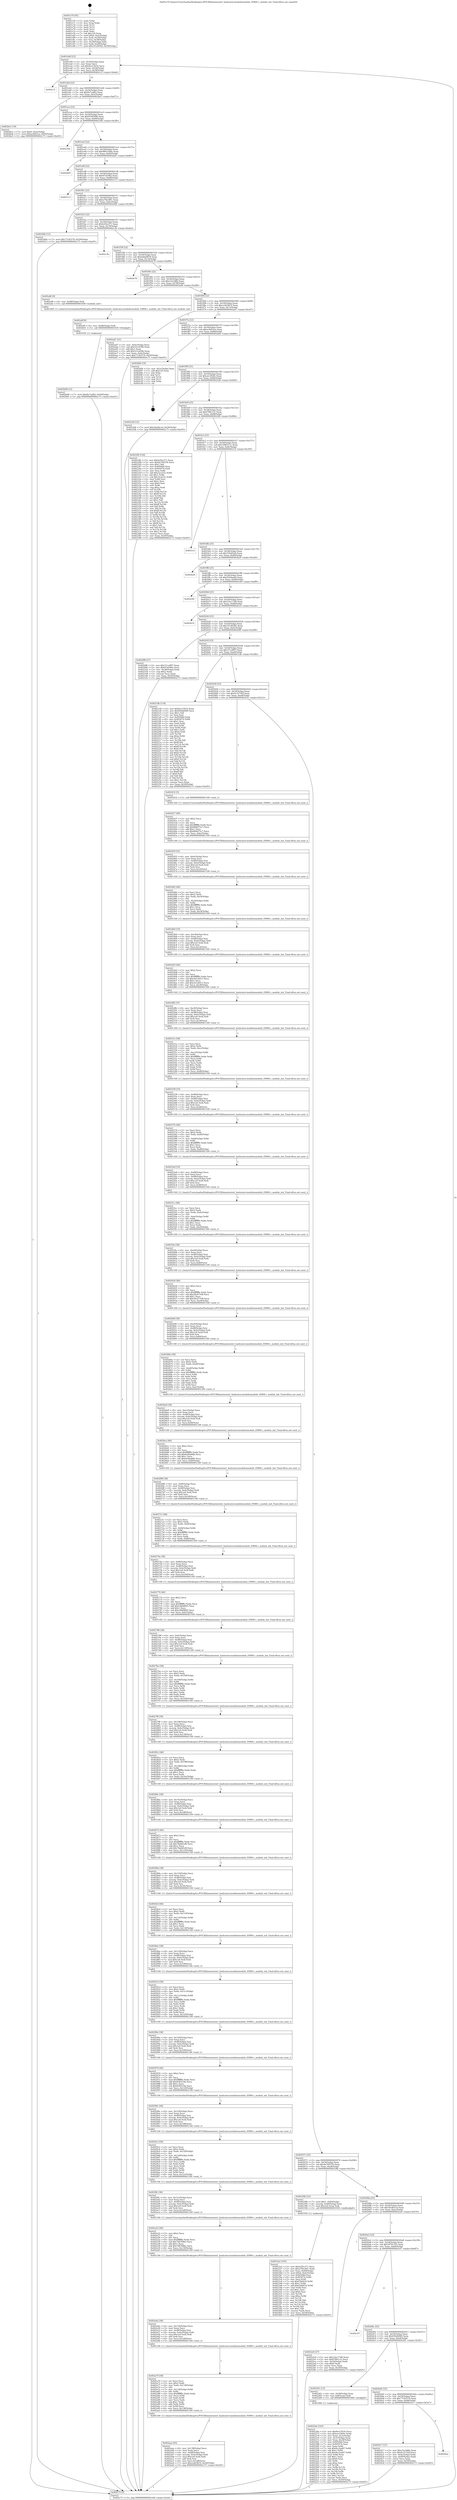 digraph "0x401e70" {
  label = "0x401e70 (/mnt/c/Users/mathe/Desktop/tcc/POCII/binaries/extr_hashcatsrcmodulesmodule_05800.c_module_init_Final-ollvm.out::main(0))"
  labelloc = "t"
  node[shape=record]

  Entry [label="",width=0.3,height=0.3,shape=circle,fillcolor=black,style=filled]
  "0x401e9d" [label="{
     0x401e9d [23]\l
     | [instrs]\l
     &nbsp;&nbsp;0x401e9d \<+3\>: mov -0x50(%rbp),%eax\l
     &nbsp;&nbsp;0x401ea0 \<+2\>: mov %eax,%ecx\l
     &nbsp;&nbsp;0x401ea2 \<+6\>: sub $0x8ce15b16,%ecx\l
     &nbsp;&nbsp;0x401ea8 \<+3\>: mov %eax,-0x54(%rbp)\l
     &nbsp;&nbsp;0x401eab \<+3\>: mov %ecx,-0x58(%rbp)\l
     &nbsp;&nbsp;0x401eae \<+6\>: je 0000000000402c1f \<main+0xdaf\>\l
  }"]
  "0x402c1f" [label="{
     0x402c1f\l
  }", style=dashed]
  "0x401eb4" [label="{
     0x401eb4 [22]\l
     | [instrs]\l
     &nbsp;&nbsp;0x401eb4 \<+5\>: jmp 0000000000401eb9 \<main+0x49\>\l
     &nbsp;&nbsp;0x401eb9 \<+3\>: mov -0x54(%rbp),%eax\l
     &nbsp;&nbsp;0x401ebc \<+5\>: sub $0x8e7cafb2,%eax\l
     &nbsp;&nbsp;0x401ec1 \<+3\>: mov %eax,-0x5c(%rbp)\l
     &nbsp;&nbsp;0x401ec4 \<+6\>: je 0000000000402be1 \<main+0xd71\>\l
  }"]
  Exit [label="",width=0.3,height=0.3,shape=circle,fillcolor=black,style=filled,peripheries=2]
  "0x402be1" [label="{
     0x402be1 [19]\l
     | [instrs]\l
     &nbsp;&nbsp;0x402be1 \<+7\>: movl $0x0,-0x2c(%rbp)\l
     &nbsp;&nbsp;0x402be8 \<+7\>: movl $0xec9d52ce,-0x50(%rbp)\l
     &nbsp;&nbsp;0x402bef \<+5\>: jmp 0000000000402c75 \<main+0xe05\>\l
  }"]
  "0x401eca" [label="{
     0x401eca [22]\l
     | [instrs]\l
     &nbsp;&nbsp;0x401eca \<+5\>: jmp 0000000000401ecf \<main+0x5f\>\l
     &nbsp;&nbsp;0x401ecf \<+3\>: mov -0x54(%rbp),%eax\l
     &nbsp;&nbsp;0x401ed2 \<+5\>: sub $0x954d50f6,%eax\l
     &nbsp;&nbsp;0x401ed7 \<+3\>: mov %eax,-0x60(%rbp)\l
     &nbsp;&nbsp;0x401eda \<+6\>: je 000000000040216b \<main+0x2fb\>\l
  }"]
  "0x402b08" [label="{
     0x402b08 [12]\l
     | [instrs]\l
     &nbsp;&nbsp;0x402b08 \<+7\>: movl $0x8e7cafb2,-0x50(%rbp)\l
     &nbsp;&nbsp;0x402b0f \<+5\>: jmp 0000000000402c75 \<main+0xe05\>\l
  }"]
  "0x40216b" [label="{
     0x40216b\l
  }", style=dashed]
  "0x401ee0" [label="{
     0x401ee0 [22]\l
     | [instrs]\l
     &nbsp;&nbsp;0x401ee0 \<+5\>: jmp 0000000000401ee5 \<main+0x75\>\l
     &nbsp;&nbsp;0x401ee5 \<+3\>: mov -0x54(%rbp),%eax\l
     &nbsp;&nbsp;0x401ee8 \<+5\>: sub $0x96633d4e,%eax\l
     &nbsp;&nbsp;0x401eed \<+3\>: mov %eax,-0x64(%rbp)\l
     &nbsp;&nbsp;0x401ef0 \<+6\>: je 0000000000402bd5 \<main+0xd65\>\l
  }"]
  "0x402aff" [label="{
     0x402aff [9]\l
     | [instrs]\l
     &nbsp;&nbsp;0x402aff \<+4\>: mov -0x48(%rbp),%rdi\l
     &nbsp;&nbsp;0x402b03 \<+5\>: call 0000000000401030 \<free@plt\>\l
     | [calls]\l
     &nbsp;&nbsp;0x401030 \{1\} (unknown)\l
  }"]
  "0x402bd5" [label="{
     0x402bd5\l
  }", style=dashed]
  "0x401ef6" [label="{
     0x401ef6 [22]\l
     | [instrs]\l
     &nbsp;&nbsp;0x401ef6 \<+5\>: jmp 0000000000401efb \<main+0x8b\>\l
     &nbsp;&nbsp;0x401efb \<+3\>: mov -0x54(%rbp),%eax\l
     &nbsp;&nbsp;0x401efe \<+5\>: sub $0x97efc962,%eax\l
     &nbsp;&nbsp;0x401f03 \<+3\>: mov %eax,-0x68(%rbp)\l
     &nbsp;&nbsp;0x401f06 \<+6\>: je 0000000000402113 \<main+0x2a3\>\l
  }"]
  "0x402aaa" [label="{
     0x402aaa [45]\l
     | [instrs]\l
     &nbsp;&nbsp;0x402aaa \<+6\>: mov -0x138(%rbp),%ecx\l
     &nbsp;&nbsp;0x402ab0 \<+3\>: imul %eax,%ecx\l
     &nbsp;&nbsp;0x402ab3 \<+4\>: mov -0x48(%rbp),%rsi\l
     &nbsp;&nbsp;0x402ab7 \<+4\>: movslq -0x4c(%rbp),%rdi\l
     &nbsp;&nbsp;0x402abb \<+7\>: imul $0x1e0,%rdi,%rdi\l
     &nbsp;&nbsp;0x402ac2 \<+3\>: add %rdi,%rsi\l
     &nbsp;&nbsp;0x402ac5 \<+6\>: mov %ecx,0x1d8(%rsi)\l
     &nbsp;&nbsp;0x402acb \<+7\>: movl $0xce4d3819,-0x50(%rbp)\l
     &nbsp;&nbsp;0x402ad2 \<+5\>: jmp 0000000000402c75 \<main+0xe05\>\l
  }"]
  "0x402113" [label="{
     0x402113\l
  }", style=dashed]
  "0x401f0c" [label="{
     0x401f0c [22]\l
     | [instrs]\l
     &nbsp;&nbsp;0x401f0c \<+5\>: jmp 0000000000401f11 \<main+0xa1\>\l
     &nbsp;&nbsp;0x401f11 \<+3\>: mov -0x54(%rbp),%eax\l
     &nbsp;&nbsp;0x401f14 \<+5\>: sub $0xa78ec841,%eax\l
     &nbsp;&nbsp;0x401f19 \<+3\>: mov %eax,-0x6c(%rbp)\l
     &nbsp;&nbsp;0x401f1c \<+6\>: je 000000000040240b \<main+0x59b\>\l
  }"]
  "0x402a70" [label="{
     0x402a70 [58]\l
     | [instrs]\l
     &nbsp;&nbsp;0x402a70 \<+2\>: xor %ecx,%ecx\l
     &nbsp;&nbsp;0x402a72 \<+5\>: mov $0x2,%edx\l
     &nbsp;&nbsp;0x402a77 \<+6\>: mov %edx,-0x134(%rbp)\l
     &nbsp;&nbsp;0x402a7d \<+1\>: cltd\l
     &nbsp;&nbsp;0x402a7e \<+7\>: mov -0x134(%rbp),%r8d\l
     &nbsp;&nbsp;0x402a85 \<+3\>: idiv %r8d\l
     &nbsp;&nbsp;0x402a88 \<+6\>: imul $0xfffffffe,%edx,%edx\l
     &nbsp;&nbsp;0x402a8e \<+3\>: mov %ecx,%r9d\l
     &nbsp;&nbsp;0x402a91 \<+3\>: sub %edx,%r9d\l
     &nbsp;&nbsp;0x402a94 \<+2\>: mov %ecx,%edx\l
     &nbsp;&nbsp;0x402a96 \<+3\>: sub $0x1,%edx\l
     &nbsp;&nbsp;0x402a99 \<+3\>: add %edx,%r9d\l
     &nbsp;&nbsp;0x402a9c \<+3\>: sub %r9d,%ecx\l
     &nbsp;&nbsp;0x402a9f \<+6\>: mov %ecx,-0x138(%rbp)\l
     &nbsp;&nbsp;0x402aa5 \<+5\>: call 0000000000401160 \<next_i\>\l
     | [calls]\l
     &nbsp;&nbsp;0x401160 \{1\} (/mnt/c/Users/mathe/Desktop/tcc/POCII/binaries/extr_hashcatsrcmodulesmodule_05800.c_module_init_Final-ollvm.out::next_i)\l
  }"]
  "0x40240b" [label="{
     0x40240b [12]\l
     | [instrs]\l
     &nbsp;&nbsp;0x40240b \<+7\>: movl $0x77c92579,-0x50(%rbp)\l
     &nbsp;&nbsp;0x402412 \<+5\>: jmp 0000000000402c75 \<main+0xe05\>\l
  }"]
  "0x401f22" [label="{
     0x401f22 [22]\l
     | [instrs]\l
     &nbsp;&nbsp;0x401f22 \<+5\>: jmp 0000000000401f27 \<main+0xb7\>\l
     &nbsp;&nbsp;0x401f27 \<+3\>: mov -0x54(%rbp),%eax\l
     &nbsp;&nbsp;0x401f2a \<+5\>: sub $0xb2f2e371,%eax\l
     &nbsp;&nbsp;0x401f2f \<+3\>: mov %eax,-0x70(%rbp)\l
     &nbsp;&nbsp;0x401f32 \<+6\>: je 0000000000402c3b \<main+0xdcb\>\l
  }"]
  "0x402a4a" [label="{
     0x402a4a [38]\l
     | [instrs]\l
     &nbsp;&nbsp;0x402a4a \<+6\>: mov -0x130(%rbp),%ecx\l
     &nbsp;&nbsp;0x402a50 \<+3\>: imul %eax,%ecx\l
     &nbsp;&nbsp;0x402a53 \<+4\>: mov -0x48(%rbp),%rsi\l
     &nbsp;&nbsp;0x402a57 \<+4\>: movslq -0x4c(%rbp),%rdi\l
     &nbsp;&nbsp;0x402a5b \<+7\>: imul $0x1e0,%rdi,%rdi\l
     &nbsp;&nbsp;0x402a62 \<+3\>: add %rdi,%rsi\l
     &nbsp;&nbsp;0x402a65 \<+6\>: mov %ecx,0x1d4(%rsi)\l
     &nbsp;&nbsp;0x402a6b \<+5\>: call 0000000000401160 \<next_i\>\l
     | [calls]\l
     &nbsp;&nbsp;0x401160 \{1\} (/mnt/c/Users/mathe/Desktop/tcc/POCII/binaries/extr_hashcatsrcmodulesmodule_05800.c_module_init_Final-ollvm.out::next_i)\l
  }"]
  "0x402c3b" [label="{
     0x402c3b\l
  }", style=dashed]
  "0x401f38" [label="{
     0x401f38 [22]\l
     | [instrs]\l
     &nbsp;&nbsp;0x401f38 \<+5\>: jmp 0000000000401f3d \<main+0xcd\>\l
     &nbsp;&nbsp;0x401f3d \<+3\>: mov -0x54(%rbp),%eax\l
     &nbsp;&nbsp;0x401f40 \<+5\>: sub $0xbdda6978,%eax\l
     &nbsp;&nbsp;0x401f45 \<+3\>: mov %eax,-0x74(%rbp)\l
     &nbsp;&nbsp;0x401f48 \<+6\>: je 0000000000402b78 \<main+0xd08\>\l
  }"]
  "0x402a22" [label="{
     0x402a22 [40]\l
     | [instrs]\l
     &nbsp;&nbsp;0x402a22 \<+5\>: mov $0x2,%ecx\l
     &nbsp;&nbsp;0x402a27 \<+1\>: cltd\l
     &nbsp;&nbsp;0x402a28 \<+2\>: idiv %ecx\l
     &nbsp;&nbsp;0x402a2a \<+6\>: imul $0xfffffffe,%edx,%ecx\l
     &nbsp;&nbsp;0x402a30 \<+6\>: sub $0x7d67686c,%ecx\l
     &nbsp;&nbsp;0x402a36 \<+3\>: add $0x1,%ecx\l
     &nbsp;&nbsp;0x402a39 \<+6\>: add $0x7d67686c,%ecx\l
     &nbsp;&nbsp;0x402a3f \<+6\>: mov %ecx,-0x130(%rbp)\l
     &nbsp;&nbsp;0x402a45 \<+5\>: call 0000000000401160 \<next_i\>\l
     | [calls]\l
     &nbsp;&nbsp;0x401160 \{1\} (/mnt/c/Users/mathe/Desktop/tcc/POCII/binaries/extr_hashcatsrcmodulesmodule_05800.c_module_init_Final-ollvm.out::next_i)\l
  }"]
  "0x402b78" [label="{
     0x402b78\l
  }", style=dashed]
  "0x401f4e" [label="{
     0x401f4e [22]\l
     | [instrs]\l
     &nbsp;&nbsp;0x401f4e \<+5\>: jmp 0000000000401f53 \<main+0xe3\>\l
     &nbsp;&nbsp;0x401f53 \<+3\>: mov -0x54(%rbp),%eax\l
     &nbsp;&nbsp;0x401f56 \<+5\>: sub $0xc5a1d6fe,%eax\l
     &nbsp;&nbsp;0x401f5b \<+3\>: mov %eax,-0x78(%rbp)\l
     &nbsp;&nbsp;0x401f5e \<+6\>: je 0000000000402af6 \<main+0xc86\>\l
  }"]
  "0x4029fc" [label="{
     0x4029fc [38]\l
     | [instrs]\l
     &nbsp;&nbsp;0x4029fc \<+6\>: mov -0x12c(%rbp),%ecx\l
     &nbsp;&nbsp;0x402a02 \<+3\>: imul %eax,%ecx\l
     &nbsp;&nbsp;0x402a05 \<+4\>: mov -0x48(%rbp),%rsi\l
     &nbsp;&nbsp;0x402a09 \<+4\>: movslq -0x4c(%rbp),%rdi\l
     &nbsp;&nbsp;0x402a0d \<+7\>: imul $0x1e0,%rdi,%rdi\l
     &nbsp;&nbsp;0x402a14 \<+3\>: add %rdi,%rsi\l
     &nbsp;&nbsp;0x402a17 \<+6\>: mov %ecx,0x1d0(%rsi)\l
     &nbsp;&nbsp;0x402a1d \<+5\>: call 0000000000401160 \<next_i\>\l
     | [calls]\l
     &nbsp;&nbsp;0x401160 \{1\} (/mnt/c/Users/mathe/Desktop/tcc/POCII/binaries/extr_hashcatsrcmodulesmodule_05800.c_module_init_Final-ollvm.out::next_i)\l
  }"]
  "0x402af6" [label="{
     0x402af6 [9]\l
     | [instrs]\l
     &nbsp;&nbsp;0x402af6 \<+4\>: mov -0x48(%rbp),%rdi\l
     &nbsp;&nbsp;0x402afa \<+5\>: call 0000000000401400 \<module_init\>\l
     | [calls]\l
     &nbsp;&nbsp;0x401400 \{1\} (/mnt/c/Users/mathe/Desktop/tcc/POCII/binaries/extr_hashcatsrcmodulesmodule_05800.c_module_init_Final-ollvm.out::module_init)\l
  }"]
  "0x401f64" [label="{
     0x401f64 [22]\l
     | [instrs]\l
     &nbsp;&nbsp;0x401f64 \<+5\>: jmp 0000000000401f69 \<main+0xf9\>\l
     &nbsp;&nbsp;0x401f69 \<+3\>: mov -0x54(%rbp),%eax\l
     &nbsp;&nbsp;0x401f6c \<+5\>: sub $0xce4d3819,%eax\l
     &nbsp;&nbsp;0x401f71 \<+3\>: mov %eax,-0x7c(%rbp)\l
     &nbsp;&nbsp;0x401f74 \<+6\>: je 0000000000402ad7 \<main+0xc67\>\l
  }"]
  "0x4029c2" [label="{
     0x4029c2 [58]\l
     | [instrs]\l
     &nbsp;&nbsp;0x4029c2 \<+2\>: xor %ecx,%ecx\l
     &nbsp;&nbsp;0x4029c4 \<+5\>: mov $0x2,%edx\l
     &nbsp;&nbsp;0x4029c9 \<+6\>: mov %edx,-0x128(%rbp)\l
     &nbsp;&nbsp;0x4029cf \<+1\>: cltd\l
     &nbsp;&nbsp;0x4029d0 \<+7\>: mov -0x128(%rbp),%r8d\l
     &nbsp;&nbsp;0x4029d7 \<+3\>: idiv %r8d\l
     &nbsp;&nbsp;0x4029da \<+6\>: imul $0xfffffffe,%edx,%edx\l
     &nbsp;&nbsp;0x4029e0 \<+3\>: mov %ecx,%r9d\l
     &nbsp;&nbsp;0x4029e3 \<+3\>: sub %edx,%r9d\l
     &nbsp;&nbsp;0x4029e6 \<+2\>: mov %ecx,%edx\l
     &nbsp;&nbsp;0x4029e8 \<+3\>: sub $0x1,%edx\l
     &nbsp;&nbsp;0x4029eb \<+3\>: add %edx,%r9d\l
     &nbsp;&nbsp;0x4029ee \<+3\>: sub %r9d,%ecx\l
     &nbsp;&nbsp;0x4029f1 \<+6\>: mov %ecx,-0x12c(%rbp)\l
     &nbsp;&nbsp;0x4029f7 \<+5\>: call 0000000000401160 \<next_i\>\l
     | [calls]\l
     &nbsp;&nbsp;0x401160 \{1\} (/mnt/c/Users/mathe/Desktop/tcc/POCII/binaries/extr_hashcatsrcmodulesmodule_05800.c_module_init_Final-ollvm.out::next_i)\l
  }"]
  "0x402ad7" [label="{
     0x402ad7 [31]\l
     | [instrs]\l
     &nbsp;&nbsp;0x402ad7 \<+3\>: mov -0x4c(%rbp),%eax\l
     &nbsp;&nbsp;0x402ada \<+5\>: sub $0x521e63fb,%eax\l
     &nbsp;&nbsp;0x402adf \<+3\>: add $0x1,%eax\l
     &nbsp;&nbsp;0x402ae2 \<+5\>: add $0x521e63fb,%eax\l
     &nbsp;&nbsp;0x402ae7 \<+3\>: mov %eax,-0x4c(%rbp)\l
     &nbsp;&nbsp;0x402aea \<+7\>: movl $0x77c92579,-0x50(%rbp)\l
     &nbsp;&nbsp;0x402af1 \<+5\>: jmp 0000000000402c75 \<main+0xe05\>\l
  }"]
  "0x401f7a" [label="{
     0x401f7a [22]\l
     | [instrs]\l
     &nbsp;&nbsp;0x401f7a \<+5\>: jmp 0000000000401f7f \<main+0x10f\>\l
     &nbsp;&nbsp;0x401f7f \<+3\>: mov -0x54(%rbp),%eax\l
     &nbsp;&nbsp;0x401f82 \<+5\>: sub $0xec9d52ce,%eax\l
     &nbsp;&nbsp;0x401f87 \<+3\>: mov %eax,-0x80(%rbp)\l
     &nbsp;&nbsp;0x401f8a \<+6\>: je 0000000000402bf4 \<main+0xd84\>\l
  }"]
  "0x40299c" [label="{
     0x40299c [38]\l
     | [instrs]\l
     &nbsp;&nbsp;0x40299c \<+6\>: mov -0x124(%rbp),%ecx\l
     &nbsp;&nbsp;0x4029a2 \<+3\>: imul %eax,%ecx\l
     &nbsp;&nbsp;0x4029a5 \<+4\>: mov -0x48(%rbp),%rsi\l
     &nbsp;&nbsp;0x4029a9 \<+4\>: movslq -0x4c(%rbp),%rdi\l
     &nbsp;&nbsp;0x4029ad \<+7\>: imul $0x1e0,%rdi,%rdi\l
     &nbsp;&nbsp;0x4029b4 \<+3\>: add %rdi,%rsi\l
     &nbsp;&nbsp;0x4029b7 \<+6\>: mov %ecx,0x198(%rsi)\l
     &nbsp;&nbsp;0x4029bd \<+5\>: call 0000000000401160 \<next_i\>\l
     | [calls]\l
     &nbsp;&nbsp;0x401160 \{1\} (/mnt/c/Users/mathe/Desktop/tcc/POCII/binaries/extr_hashcatsrcmodulesmodule_05800.c_module_init_Final-ollvm.out::next_i)\l
  }"]
  "0x402bf4" [label="{
     0x402bf4 [19]\l
     | [instrs]\l
     &nbsp;&nbsp;0x402bf4 \<+3\>: mov -0x2c(%rbp),%eax\l
     &nbsp;&nbsp;0x402bf7 \<+7\>: add $0x120,%rsp\l
     &nbsp;&nbsp;0x402bfe \<+1\>: pop %rbx\l
     &nbsp;&nbsp;0x402bff \<+2\>: pop %r12\l
     &nbsp;&nbsp;0x402c01 \<+2\>: pop %r14\l
     &nbsp;&nbsp;0x402c03 \<+2\>: pop %r15\l
     &nbsp;&nbsp;0x402c05 \<+1\>: pop %rbp\l
     &nbsp;&nbsp;0x402c06 \<+1\>: ret\l
  }"]
  "0x401f90" [label="{
     0x401f90 [25]\l
     | [instrs]\l
     &nbsp;&nbsp;0x401f90 \<+5\>: jmp 0000000000401f95 \<main+0x125\>\l
     &nbsp;&nbsp;0x401f95 \<+3\>: mov -0x54(%rbp),%eax\l
     &nbsp;&nbsp;0x401f98 \<+5\>: sub $0xeec59e9c,%eax\l
     &nbsp;&nbsp;0x401f9d \<+6\>: mov %eax,-0x84(%rbp)\l
     &nbsp;&nbsp;0x401fa3 \<+6\>: je 00000000004022d4 \<main+0x464\>\l
  }"]
  "0x402974" [label="{
     0x402974 [40]\l
     | [instrs]\l
     &nbsp;&nbsp;0x402974 \<+5\>: mov $0x2,%ecx\l
     &nbsp;&nbsp;0x402979 \<+1\>: cltd\l
     &nbsp;&nbsp;0x40297a \<+2\>: idiv %ecx\l
     &nbsp;&nbsp;0x40297c \<+6\>: imul $0xfffffffe,%edx,%ecx\l
     &nbsp;&nbsp;0x402982 \<+6\>: add $0x838523fa,%ecx\l
     &nbsp;&nbsp;0x402988 \<+3\>: add $0x1,%ecx\l
     &nbsp;&nbsp;0x40298b \<+6\>: sub $0x838523fa,%ecx\l
     &nbsp;&nbsp;0x402991 \<+6\>: mov %ecx,-0x124(%rbp)\l
     &nbsp;&nbsp;0x402997 \<+5\>: call 0000000000401160 \<next_i\>\l
     | [calls]\l
     &nbsp;&nbsp;0x401160 \{1\} (/mnt/c/Users/mathe/Desktop/tcc/POCII/binaries/extr_hashcatsrcmodulesmodule_05800.c_module_init_Final-ollvm.out::next_i)\l
  }"]
  "0x4022d4" [label="{
     0x4022d4 [12]\l
     | [instrs]\l
     &nbsp;&nbsp;0x4022d4 \<+7\>: movl $0x54a4bc1d,-0x50(%rbp)\l
     &nbsp;&nbsp;0x4022db \<+5\>: jmp 0000000000402c75 \<main+0xe05\>\l
  }"]
  "0x401fa9" [label="{
     0x401fa9 [25]\l
     | [instrs]\l
     &nbsp;&nbsp;0x401fa9 \<+5\>: jmp 0000000000401fae \<main+0x13e\>\l
     &nbsp;&nbsp;0x401fae \<+3\>: mov -0x54(%rbp),%eax\l
     &nbsp;&nbsp;0x401fb1 \<+5\>: sub $0xf789c13c,%eax\l
     &nbsp;&nbsp;0x401fb6 \<+6\>: mov %eax,-0x88(%rbp)\l
     &nbsp;&nbsp;0x401fbc \<+6\>: je 00000000004022fb \<main+0x48b\>\l
  }"]
  "0x40294e" [label="{
     0x40294e [38]\l
     | [instrs]\l
     &nbsp;&nbsp;0x40294e \<+6\>: mov -0x120(%rbp),%ecx\l
     &nbsp;&nbsp;0x402954 \<+3\>: imul %eax,%ecx\l
     &nbsp;&nbsp;0x402957 \<+4\>: mov -0x48(%rbp),%rsi\l
     &nbsp;&nbsp;0x40295b \<+4\>: movslq -0x4c(%rbp),%rdi\l
     &nbsp;&nbsp;0x40295f \<+7\>: imul $0x1e0,%rdi,%rdi\l
     &nbsp;&nbsp;0x402966 \<+3\>: add %rdi,%rsi\l
     &nbsp;&nbsp;0x402969 \<+6\>: mov %ecx,0x194(%rsi)\l
     &nbsp;&nbsp;0x40296f \<+5\>: call 0000000000401160 \<next_i\>\l
     | [calls]\l
     &nbsp;&nbsp;0x401160 \{1\} (/mnt/c/Users/mathe/Desktop/tcc/POCII/binaries/extr_hashcatsrcmodulesmodule_05800.c_module_init_Final-ollvm.out::next_i)\l
  }"]
  "0x4022fb" [label="{
     0x4022fb [144]\l
     | [instrs]\l
     &nbsp;&nbsp;0x4022fb \<+5\>: mov $0xb2f2e371,%eax\l
     &nbsp;&nbsp;0x402300 \<+5\>: mov $0x4e760376,%ecx\l
     &nbsp;&nbsp;0x402305 \<+2\>: mov $0x1,%dl\l
     &nbsp;&nbsp;0x402307 \<+7\>: mov 0x4050b0,%esi\l
     &nbsp;&nbsp;0x40230e \<+7\>: mov 0x405074,%edi\l
     &nbsp;&nbsp;0x402315 \<+3\>: mov %esi,%r8d\l
     &nbsp;&nbsp;0x402318 \<+7\>: add $0x32ca53c,%r8d\l
     &nbsp;&nbsp;0x40231f \<+4\>: sub $0x1,%r8d\l
     &nbsp;&nbsp;0x402323 \<+7\>: sub $0x32ca53c,%r8d\l
     &nbsp;&nbsp;0x40232a \<+4\>: imul %r8d,%esi\l
     &nbsp;&nbsp;0x40232e \<+3\>: and $0x1,%esi\l
     &nbsp;&nbsp;0x402331 \<+3\>: cmp $0x0,%esi\l
     &nbsp;&nbsp;0x402334 \<+4\>: sete %r9b\l
     &nbsp;&nbsp;0x402338 \<+3\>: cmp $0xa,%edi\l
     &nbsp;&nbsp;0x40233b \<+4\>: setl %r10b\l
     &nbsp;&nbsp;0x40233f \<+3\>: mov %r9b,%r11b\l
     &nbsp;&nbsp;0x402342 \<+4\>: xor $0xff,%r11b\l
     &nbsp;&nbsp;0x402346 \<+3\>: mov %r10b,%bl\l
     &nbsp;&nbsp;0x402349 \<+3\>: xor $0xff,%bl\l
     &nbsp;&nbsp;0x40234c \<+3\>: xor $0x1,%dl\l
     &nbsp;&nbsp;0x40234f \<+3\>: mov %r11b,%r14b\l
     &nbsp;&nbsp;0x402352 \<+4\>: and $0xff,%r14b\l
     &nbsp;&nbsp;0x402356 \<+3\>: and %dl,%r9b\l
     &nbsp;&nbsp;0x402359 \<+3\>: mov %bl,%r15b\l
     &nbsp;&nbsp;0x40235c \<+4\>: and $0xff,%r15b\l
     &nbsp;&nbsp;0x402360 \<+3\>: and %dl,%r10b\l
     &nbsp;&nbsp;0x402363 \<+3\>: or %r9b,%r14b\l
     &nbsp;&nbsp;0x402366 \<+3\>: or %r10b,%r15b\l
     &nbsp;&nbsp;0x402369 \<+3\>: xor %r15b,%r14b\l
     &nbsp;&nbsp;0x40236c \<+3\>: or %bl,%r11b\l
     &nbsp;&nbsp;0x40236f \<+4\>: xor $0xff,%r11b\l
     &nbsp;&nbsp;0x402373 \<+3\>: or $0x1,%dl\l
     &nbsp;&nbsp;0x402376 \<+3\>: and %dl,%r11b\l
     &nbsp;&nbsp;0x402379 \<+3\>: or %r11b,%r14b\l
     &nbsp;&nbsp;0x40237c \<+4\>: test $0x1,%r14b\l
     &nbsp;&nbsp;0x402380 \<+3\>: cmovne %ecx,%eax\l
     &nbsp;&nbsp;0x402383 \<+3\>: mov %eax,-0x50(%rbp)\l
     &nbsp;&nbsp;0x402386 \<+5\>: jmp 0000000000402c75 \<main+0xe05\>\l
  }"]
  "0x401fc2" [label="{
     0x401fc2 [25]\l
     | [instrs]\l
     &nbsp;&nbsp;0x401fc2 \<+5\>: jmp 0000000000401fc7 \<main+0x157\>\l
     &nbsp;&nbsp;0x401fc7 \<+3\>: mov -0x54(%rbp),%eax\l
     &nbsp;&nbsp;0x401fca \<+5\>: sub $0x1900311c,%eax\l
     &nbsp;&nbsp;0x401fcf \<+6\>: mov %eax,-0x8c(%rbp)\l
     &nbsp;&nbsp;0x401fd5 \<+6\>: je 00000000004021cf \<main+0x35f\>\l
  }"]
  "0x402914" [label="{
     0x402914 [58]\l
     | [instrs]\l
     &nbsp;&nbsp;0x402914 \<+2\>: xor %ecx,%ecx\l
     &nbsp;&nbsp;0x402916 \<+5\>: mov $0x2,%edx\l
     &nbsp;&nbsp;0x40291b \<+6\>: mov %edx,-0x11c(%rbp)\l
     &nbsp;&nbsp;0x402921 \<+1\>: cltd\l
     &nbsp;&nbsp;0x402922 \<+7\>: mov -0x11c(%rbp),%r8d\l
     &nbsp;&nbsp;0x402929 \<+3\>: idiv %r8d\l
     &nbsp;&nbsp;0x40292c \<+6\>: imul $0xfffffffe,%edx,%edx\l
     &nbsp;&nbsp;0x402932 \<+3\>: mov %ecx,%r9d\l
     &nbsp;&nbsp;0x402935 \<+3\>: sub %edx,%r9d\l
     &nbsp;&nbsp;0x402938 \<+2\>: mov %ecx,%edx\l
     &nbsp;&nbsp;0x40293a \<+3\>: sub $0x1,%edx\l
     &nbsp;&nbsp;0x40293d \<+3\>: add %edx,%r9d\l
     &nbsp;&nbsp;0x402940 \<+3\>: sub %r9d,%ecx\l
     &nbsp;&nbsp;0x402943 \<+6\>: mov %ecx,-0x120(%rbp)\l
     &nbsp;&nbsp;0x402949 \<+5\>: call 0000000000401160 \<next_i\>\l
     | [calls]\l
     &nbsp;&nbsp;0x401160 \{1\} (/mnt/c/Users/mathe/Desktop/tcc/POCII/binaries/extr_hashcatsrcmodulesmodule_05800.c_module_init_Final-ollvm.out::next_i)\l
  }"]
  "0x4021cf" [label="{
     0x4021cf\l
  }", style=dashed]
  "0x401fdb" [label="{
     0x401fdb [25]\l
     | [instrs]\l
     &nbsp;&nbsp;0x401fdb \<+5\>: jmp 0000000000401fe0 \<main+0x170\>\l
     &nbsp;&nbsp;0x401fe0 \<+3\>: mov -0x54(%rbp),%eax\l
     &nbsp;&nbsp;0x401fe3 \<+5\>: sub $0x1f3dd5a9,%eax\l
     &nbsp;&nbsp;0x401fe8 \<+6\>: mov %eax,-0x90(%rbp)\l
     &nbsp;&nbsp;0x401fee \<+6\>: je 0000000000402b20 \<main+0xcb0\>\l
  }"]
  "0x4028ee" [label="{
     0x4028ee [38]\l
     | [instrs]\l
     &nbsp;&nbsp;0x4028ee \<+6\>: mov -0x118(%rbp),%ecx\l
     &nbsp;&nbsp;0x4028f4 \<+3\>: imul %eax,%ecx\l
     &nbsp;&nbsp;0x4028f7 \<+4\>: mov -0x48(%rbp),%rsi\l
     &nbsp;&nbsp;0x4028fb \<+4\>: movslq -0x4c(%rbp),%rdi\l
     &nbsp;&nbsp;0x4028ff \<+7\>: imul $0x1e0,%rdi,%rdi\l
     &nbsp;&nbsp;0x402906 \<+3\>: add %rdi,%rsi\l
     &nbsp;&nbsp;0x402909 \<+6\>: mov %ecx,0x190(%rsi)\l
     &nbsp;&nbsp;0x40290f \<+5\>: call 0000000000401160 \<next_i\>\l
     | [calls]\l
     &nbsp;&nbsp;0x401160 \{1\} (/mnt/c/Users/mathe/Desktop/tcc/POCII/binaries/extr_hashcatsrcmodulesmodule_05800.c_module_init_Final-ollvm.out::next_i)\l
  }"]
  "0x402b20" [label="{
     0x402b20\l
  }", style=dashed]
  "0x401ff4" [label="{
     0x401ff4 [25]\l
     | [instrs]\l
     &nbsp;&nbsp;0x401ff4 \<+5\>: jmp 0000000000401ff9 \<main+0x189\>\l
     &nbsp;&nbsp;0x401ff9 \<+3\>: mov -0x54(%rbp),%eax\l
     &nbsp;&nbsp;0x401ffc \<+5\>: sub $0x2024aeb6,%eax\l
     &nbsp;&nbsp;0x402001 \<+6\>: mov %eax,-0x94(%rbp)\l
     &nbsp;&nbsp;0x402007 \<+6\>: je 0000000000402c69 \<main+0xdf9\>\l
  }"]
  "0x4028c0" [label="{
     0x4028c0 [46]\l
     | [instrs]\l
     &nbsp;&nbsp;0x4028c0 \<+2\>: xor %ecx,%ecx\l
     &nbsp;&nbsp;0x4028c2 \<+5\>: mov $0x2,%edx\l
     &nbsp;&nbsp;0x4028c7 \<+6\>: mov %edx,-0x114(%rbp)\l
     &nbsp;&nbsp;0x4028cd \<+1\>: cltd\l
     &nbsp;&nbsp;0x4028ce \<+7\>: mov -0x114(%rbp),%r8d\l
     &nbsp;&nbsp;0x4028d5 \<+3\>: idiv %r8d\l
     &nbsp;&nbsp;0x4028d8 \<+6\>: imul $0xfffffffe,%edx,%edx\l
     &nbsp;&nbsp;0x4028de \<+3\>: sub $0x1,%ecx\l
     &nbsp;&nbsp;0x4028e1 \<+2\>: sub %ecx,%edx\l
     &nbsp;&nbsp;0x4028e3 \<+6\>: mov %edx,-0x118(%rbp)\l
     &nbsp;&nbsp;0x4028e9 \<+5\>: call 0000000000401160 \<next_i\>\l
     | [calls]\l
     &nbsp;&nbsp;0x401160 \{1\} (/mnt/c/Users/mathe/Desktop/tcc/POCII/binaries/extr_hashcatsrcmodulesmodule_05800.c_module_init_Final-ollvm.out::next_i)\l
  }"]
  "0x402c69" [label="{
     0x402c69\l
  }", style=dashed]
  "0x40200d" [label="{
     0x40200d [25]\l
     | [instrs]\l
     &nbsp;&nbsp;0x40200d \<+5\>: jmp 0000000000402012 \<main+0x1a2\>\l
     &nbsp;&nbsp;0x402012 \<+3\>: mov -0x54(%rbp),%eax\l
     &nbsp;&nbsp;0x402015 \<+5\>: sub $0x33ec17d9,%eax\l
     &nbsp;&nbsp;0x40201a \<+6\>: mov %eax,-0x98(%rbp)\l
     &nbsp;&nbsp;0x402020 \<+6\>: je 0000000000402b14 \<main+0xca4\>\l
  }"]
  "0x40289a" [label="{
     0x40289a [38]\l
     | [instrs]\l
     &nbsp;&nbsp;0x40289a \<+6\>: mov -0x110(%rbp),%ecx\l
     &nbsp;&nbsp;0x4028a0 \<+3\>: imul %eax,%ecx\l
     &nbsp;&nbsp;0x4028a3 \<+4\>: mov -0x48(%rbp),%rsi\l
     &nbsp;&nbsp;0x4028a7 \<+4\>: movslq -0x4c(%rbp),%rdi\l
     &nbsp;&nbsp;0x4028ab \<+7\>: imul $0x1e0,%rdi,%rdi\l
     &nbsp;&nbsp;0x4028b2 \<+3\>: add %rdi,%rsi\l
     &nbsp;&nbsp;0x4028b5 \<+6\>: mov %ecx,0x18c(%rsi)\l
     &nbsp;&nbsp;0x4028bb \<+5\>: call 0000000000401160 \<next_i\>\l
     | [calls]\l
     &nbsp;&nbsp;0x401160 \{1\} (/mnt/c/Users/mathe/Desktop/tcc/POCII/binaries/extr_hashcatsrcmodulesmodule_05800.c_module_init_Final-ollvm.out::next_i)\l
  }"]
  "0x402b14" [label="{
     0x402b14\l
  }", style=dashed]
  "0x402026" [label="{
     0x402026 [25]\l
     | [instrs]\l
     &nbsp;&nbsp;0x402026 \<+5\>: jmp 000000000040202b \<main+0x1bb\>\l
     &nbsp;&nbsp;0x40202b \<+3\>: mov -0x54(%rbp),%eax\l
     &nbsp;&nbsp;0x40202e \<+5\>: sub $0x351d9382,%eax\l
     &nbsp;&nbsp;0x402033 \<+6\>: mov %eax,-0x9c(%rbp)\l
     &nbsp;&nbsp;0x402039 \<+6\>: je 00000000004020f8 \<main+0x288\>\l
  }"]
  "0x402872" [label="{
     0x402872 [40]\l
     | [instrs]\l
     &nbsp;&nbsp;0x402872 \<+5\>: mov $0x2,%ecx\l
     &nbsp;&nbsp;0x402877 \<+1\>: cltd\l
     &nbsp;&nbsp;0x402878 \<+2\>: idiv %ecx\l
     &nbsp;&nbsp;0x40287a \<+6\>: imul $0xfffffffe,%edx,%ecx\l
     &nbsp;&nbsp;0x402880 \<+6\>: sub $0x78ab81d9,%ecx\l
     &nbsp;&nbsp;0x402886 \<+3\>: add $0x1,%ecx\l
     &nbsp;&nbsp;0x402889 \<+6\>: add $0x78ab81d9,%ecx\l
     &nbsp;&nbsp;0x40288f \<+6\>: mov %ecx,-0x110(%rbp)\l
     &nbsp;&nbsp;0x402895 \<+5\>: call 0000000000401160 \<next_i\>\l
     | [calls]\l
     &nbsp;&nbsp;0x401160 \{1\} (/mnt/c/Users/mathe/Desktop/tcc/POCII/binaries/extr_hashcatsrcmodulesmodule_05800.c_module_init_Final-ollvm.out::next_i)\l
  }"]
  "0x4020f8" [label="{
     0x4020f8 [27]\l
     | [instrs]\l
     &nbsp;&nbsp;0x4020f8 \<+5\>: mov $0x37ccdf97,%eax\l
     &nbsp;&nbsp;0x4020fd \<+5\>: mov $0x97efc962,%ecx\l
     &nbsp;&nbsp;0x402102 \<+3\>: mov -0x28(%rbp),%edx\l
     &nbsp;&nbsp;0x402105 \<+3\>: cmp $0x2,%edx\l
     &nbsp;&nbsp;0x402108 \<+3\>: cmovne %ecx,%eax\l
     &nbsp;&nbsp;0x40210b \<+3\>: mov %eax,-0x50(%rbp)\l
     &nbsp;&nbsp;0x40210e \<+5\>: jmp 0000000000402c75 \<main+0xe05\>\l
  }"]
  "0x40203f" [label="{
     0x40203f [25]\l
     | [instrs]\l
     &nbsp;&nbsp;0x40203f \<+5\>: jmp 0000000000402044 \<main+0x1d4\>\l
     &nbsp;&nbsp;0x402044 \<+3\>: mov -0x54(%rbp),%eax\l
     &nbsp;&nbsp;0x402047 \<+5\>: sub $0x37ccdf97,%eax\l
     &nbsp;&nbsp;0x40204c \<+6\>: mov %eax,-0xa0(%rbp)\l
     &nbsp;&nbsp;0x402052 \<+6\>: je 00000000004021db \<main+0x36b\>\l
  }"]
  "0x402c75" [label="{
     0x402c75 [5]\l
     | [instrs]\l
     &nbsp;&nbsp;0x402c75 \<+5\>: jmp 0000000000401e9d \<main+0x2d\>\l
  }"]
  "0x401e70" [label="{
     0x401e70 [45]\l
     | [instrs]\l
     &nbsp;&nbsp;0x401e70 \<+1\>: push %rbp\l
     &nbsp;&nbsp;0x401e71 \<+3\>: mov %rsp,%rbp\l
     &nbsp;&nbsp;0x401e74 \<+2\>: push %r15\l
     &nbsp;&nbsp;0x401e76 \<+2\>: push %r14\l
     &nbsp;&nbsp;0x401e78 \<+2\>: push %r12\l
     &nbsp;&nbsp;0x401e7a \<+1\>: push %rbx\l
     &nbsp;&nbsp;0x401e7b \<+7\>: sub $0x120,%rsp\l
     &nbsp;&nbsp;0x401e82 \<+7\>: movl $0x0,-0x2c(%rbp)\l
     &nbsp;&nbsp;0x401e89 \<+3\>: mov %edi,-0x30(%rbp)\l
     &nbsp;&nbsp;0x401e8c \<+4\>: mov %rsi,-0x38(%rbp)\l
     &nbsp;&nbsp;0x401e90 \<+3\>: mov -0x30(%rbp),%edi\l
     &nbsp;&nbsp;0x401e93 \<+3\>: mov %edi,-0x28(%rbp)\l
     &nbsp;&nbsp;0x401e96 \<+7\>: movl $0x351d9382,-0x50(%rbp)\l
  }"]
  "0x40284c" [label="{
     0x40284c [38]\l
     | [instrs]\l
     &nbsp;&nbsp;0x40284c \<+6\>: mov -0x10c(%rbp),%ecx\l
     &nbsp;&nbsp;0x402852 \<+3\>: imul %eax,%ecx\l
     &nbsp;&nbsp;0x402855 \<+4\>: mov -0x48(%rbp),%rsi\l
     &nbsp;&nbsp;0x402859 \<+4\>: movslq -0x4c(%rbp),%rdi\l
     &nbsp;&nbsp;0x40285d \<+7\>: imul $0x1e0,%rdi,%rdi\l
     &nbsp;&nbsp;0x402864 \<+3\>: add %rdi,%rsi\l
     &nbsp;&nbsp;0x402867 \<+6\>: mov %ecx,0x188(%rsi)\l
     &nbsp;&nbsp;0x40286d \<+5\>: call 0000000000401160 \<next_i\>\l
     | [calls]\l
     &nbsp;&nbsp;0x401160 \{1\} (/mnt/c/Users/mathe/Desktop/tcc/POCII/binaries/extr_hashcatsrcmodulesmodule_05800.c_module_init_Final-ollvm.out::next_i)\l
  }"]
  "0x4021db" [label="{
     0x4021db [134]\l
     | [instrs]\l
     &nbsp;&nbsp;0x4021db \<+5\>: mov $0x8ce15b16,%eax\l
     &nbsp;&nbsp;0x4021e0 \<+5\>: mov $0x65b4b949,%ecx\l
     &nbsp;&nbsp;0x4021e5 \<+2\>: mov $0x1,%dl\l
     &nbsp;&nbsp;0x4021e7 \<+2\>: xor %esi,%esi\l
     &nbsp;&nbsp;0x4021e9 \<+7\>: mov 0x4050b0,%edi\l
     &nbsp;&nbsp;0x4021f0 \<+8\>: mov 0x405074,%r8d\l
     &nbsp;&nbsp;0x4021f8 \<+3\>: sub $0x1,%esi\l
     &nbsp;&nbsp;0x4021fb \<+3\>: mov %edi,%r9d\l
     &nbsp;&nbsp;0x4021fe \<+3\>: add %esi,%r9d\l
     &nbsp;&nbsp;0x402201 \<+4\>: imul %r9d,%edi\l
     &nbsp;&nbsp;0x402205 \<+3\>: and $0x1,%edi\l
     &nbsp;&nbsp;0x402208 \<+3\>: cmp $0x0,%edi\l
     &nbsp;&nbsp;0x40220b \<+4\>: sete %r10b\l
     &nbsp;&nbsp;0x40220f \<+4\>: cmp $0xa,%r8d\l
     &nbsp;&nbsp;0x402213 \<+4\>: setl %r11b\l
     &nbsp;&nbsp;0x402217 \<+3\>: mov %r10b,%bl\l
     &nbsp;&nbsp;0x40221a \<+3\>: xor $0xff,%bl\l
     &nbsp;&nbsp;0x40221d \<+3\>: mov %r11b,%r14b\l
     &nbsp;&nbsp;0x402220 \<+4\>: xor $0xff,%r14b\l
     &nbsp;&nbsp;0x402224 \<+3\>: xor $0x0,%dl\l
     &nbsp;&nbsp;0x402227 \<+3\>: mov %bl,%r15b\l
     &nbsp;&nbsp;0x40222a \<+4\>: and $0x0,%r15b\l
     &nbsp;&nbsp;0x40222e \<+3\>: and %dl,%r10b\l
     &nbsp;&nbsp;0x402231 \<+3\>: mov %r14b,%r12b\l
     &nbsp;&nbsp;0x402234 \<+4\>: and $0x0,%r12b\l
     &nbsp;&nbsp;0x402238 \<+3\>: and %dl,%r11b\l
     &nbsp;&nbsp;0x40223b \<+3\>: or %r10b,%r15b\l
     &nbsp;&nbsp;0x40223e \<+3\>: or %r11b,%r12b\l
     &nbsp;&nbsp;0x402241 \<+3\>: xor %r12b,%r15b\l
     &nbsp;&nbsp;0x402244 \<+3\>: or %r14b,%bl\l
     &nbsp;&nbsp;0x402247 \<+3\>: xor $0xff,%bl\l
     &nbsp;&nbsp;0x40224a \<+3\>: or $0x0,%dl\l
     &nbsp;&nbsp;0x40224d \<+2\>: and %dl,%bl\l
     &nbsp;&nbsp;0x40224f \<+3\>: or %bl,%r15b\l
     &nbsp;&nbsp;0x402252 \<+4\>: test $0x1,%r15b\l
     &nbsp;&nbsp;0x402256 \<+3\>: cmovne %ecx,%eax\l
     &nbsp;&nbsp;0x402259 \<+3\>: mov %eax,-0x50(%rbp)\l
     &nbsp;&nbsp;0x40225c \<+5\>: jmp 0000000000402c75 \<main+0xe05\>\l
  }"]
  "0x402058" [label="{
     0x402058 [25]\l
     | [instrs]\l
     &nbsp;&nbsp;0x402058 \<+5\>: jmp 000000000040205d \<main+0x1ed\>\l
     &nbsp;&nbsp;0x40205d \<+3\>: mov -0x54(%rbp),%eax\l
     &nbsp;&nbsp;0x402060 \<+5\>: sub $0x4c327d2f,%eax\l
     &nbsp;&nbsp;0x402065 \<+6\>: mov %eax,-0xa4(%rbp)\l
     &nbsp;&nbsp;0x40206b \<+6\>: je 0000000000402432 \<main+0x5c2\>\l
  }"]
  "0x40281e" [label="{
     0x40281e [46]\l
     | [instrs]\l
     &nbsp;&nbsp;0x40281e \<+2\>: xor %ecx,%ecx\l
     &nbsp;&nbsp;0x402820 \<+5\>: mov $0x2,%edx\l
     &nbsp;&nbsp;0x402825 \<+6\>: mov %edx,-0x108(%rbp)\l
     &nbsp;&nbsp;0x40282b \<+1\>: cltd\l
     &nbsp;&nbsp;0x40282c \<+7\>: mov -0x108(%rbp),%r8d\l
     &nbsp;&nbsp;0x402833 \<+3\>: idiv %r8d\l
     &nbsp;&nbsp;0x402836 \<+6\>: imul $0xfffffffe,%edx,%edx\l
     &nbsp;&nbsp;0x40283c \<+3\>: sub $0x1,%ecx\l
     &nbsp;&nbsp;0x40283f \<+2\>: sub %ecx,%edx\l
     &nbsp;&nbsp;0x402841 \<+6\>: mov %edx,-0x10c(%rbp)\l
     &nbsp;&nbsp;0x402847 \<+5\>: call 0000000000401160 \<next_i\>\l
     | [calls]\l
     &nbsp;&nbsp;0x401160 \{1\} (/mnt/c/Users/mathe/Desktop/tcc/POCII/binaries/extr_hashcatsrcmodulesmodule_05800.c_module_init_Final-ollvm.out::next_i)\l
  }"]
  "0x402432" [label="{
     0x402432 [5]\l
     | [instrs]\l
     &nbsp;&nbsp;0x402432 \<+5\>: call 0000000000401160 \<next_i\>\l
     | [calls]\l
     &nbsp;&nbsp;0x401160 \{1\} (/mnt/c/Users/mathe/Desktop/tcc/POCII/binaries/extr_hashcatsrcmodulesmodule_05800.c_module_init_Final-ollvm.out::next_i)\l
  }"]
  "0x402071" [label="{
     0x402071 [25]\l
     | [instrs]\l
     &nbsp;&nbsp;0x402071 \<+5\>: jmp 0000000000402076 \<main+0x206\>\l
     &nbsp;&nbsp;0x402076 \<+3\>: mov -0x54(%rbp),%eax\l
     &nbsp;&nbsp;0x402079 \<+5\>: sub $0x4e760376,%eax\l
     &nbsp;&nbsp;0x40207e \<+6\>: mov %eax,-0xa8(%rbp)\l
     &nbsp;&nbsp;0x402084 \<+6\>: je 000000000040238b \<main+0x51b\>\l
  }"]
  "0x4027f8" [label="{
     0x4027f8 [38]\l
     | [instrs]\l
     &nbsp;&nbsp;0x4027f8 \<+6\>: mov -0x104(%rbp),%ecx\l
     &nbsp;&nbsp;0x4027fe \<+3\>: imul %eax,%ecx\l
     &nbsp;&nbsp;0x402801 \<+4\>: mov -0x48(%rbp),%rsi\l
     &nbsp;&nbsp;0x402805 \<+4\>: movslq -0x4c(%rbp),%rdi\l
     &nbsp;&nbsp;0x402809 \<+7\>: imul $0x1e0,%rdi,%rdi\l
     &nbsp;&nbsp;0x402810 \<+3\>: add %rdi,%rsi\l
     &nbsp;&nbsp;0x402813 \<+6\>: mov %ecx,0x130(%rsi)\l
     &nbsp;&nbsp;0x402819 \<+5\>: call 0000000000401160 \<next_i\>\l
     | [calls]\l
     &nbsp;&nbsp;0x401160 \{1\} (/mnt/c/Users/mathe/Desktop/tcc/POCII/binaries/extr_hashcatsrcmodulesmodule_05800.c_module_init_Final-ollvm.out::next_i)\l
  }"]
  "0x40238b" [label="{
     0x40238b [23]\l
     | [instrs]\l
     &nbsp;&nbsp;0x40238b \<+7\>: movl $0x1,-0x40(%rbp)\l
     &nbsp;&nbsp;0x402392 \<+4\>: movslq -0x40(%rbp),%rax\l
     &nbsp;&nbsp;0x402396 \<+7\>: imul $0x1e0,%rax,%rdi\l
     &nbsp;&nbsp;0x40239d \<+5\>: call 0000000000401050 \<malloc@plt\>\l
     | [calls]\l
     &nbsp;&nbsp;0x401050 \{1\} (unknown)\l
  }"]
  "0x40208a" [label="{
     0x40208a [25]\l
     | [instrs]\l
     &nbsp;&nbsp;0x40208a \<+5\>: jmp 000000000040208f \<main+0x21f\>\l
     &nbsp;&nbsp;0x40208f \<+3\>: mov -0x54(%rbp),%eax\l
     &nbsp;&nbsp;0x402092 \<+5\>: sub $0x54a4bc1d,%eax\l
     &nbsp;&nbsp;0x402097 \<+6\>: mov %eax,-0xac(%rbp)\l
     &nbsp;&nbsp;0x40209d \<+6\>: je 00000000004022e0 \<main+0x470\>\l
  }"]
  "0x4027be" [label="{
     0x4027be [58]\l
     | [instrs]\l
     &nbsp;&nbsp;0x4027be \<+2\>: xor %ecx,%ecx\l
     &nbsp;&nbsp;0x4027c0 \<+5\>: mov $0x2,%edx\l
     &nbsp;&nbsp;0x4027c5 \<+6\>: mov %edx,-0x100(%rbp)\l
     &nbsp;&nbsp;0x4027cb \<+1\>: cltd\l
     &nbsp;&nbsp;0x4027cc \<+7\>: mov -0x100(%rbp),%r8d\l
     &nbsp;&nbsp;0x4027d3 \<+3\>: idiv %r8d\l
     &nbsp;&nbsp;0x4027d6 \<+6\>: imul $0xfffffffe,%edx,%edx\l
     &nbsp;&nbsp;0x4027dc \<+3\>: mov %ecx,%r9d\l
     &nbsp;&nbsp;0x4027df \<+3\>: sub %edx,%r9d\l
     &nbsp;&nbsp;0x4027e2 \<+2\>: mov %ecx,%edx\l
     &nbsp;&nbsp;0x4027e4 \<+3\>: sub $0x1,%edx\l
     &nbsp;&nbsp;0x4027e7 \<+3\>: add %edx,%r9d\l
     &nbsp;&nbsp;0x4027ea \<+3\>: sub %r9d,%ecx\l
     &nbsp;&nbsp;0x4027ed \<+6\>: mov %ecx,-0x104(%rbp)\l
     &nbsp;&nbsp;0x4027f3 \<+5\>: call 0000000000401160 \<next_i\>\l
     | [calls]\l
     &nbsp;&nbsp;0x401160 \{1\} (/mnt/c/Users/mathe/Desktop/tcc/POCII/binaries/extr_hashcatsrcmodulesmodule_05800.c_module_init_Final-ollvm.out::next_i)\l
  }"]
  "0x4022e0" [label="{
     0x4022e0 [27]\l
     | [instrs]\l
     &nbsp;&nbsp;0x4022e0 \<+5\>: mov $0x33ec17d9,%eax\l
     &nbsp;&nbsp;0x4022e5 \<+5\>: mov $0xf789c13c,%ecx\l
     &nbsp;&nbsp;0x4022ea \<+3\>: mov -0x24(%rbp),%edx\l
     &nbsp;&nbsp;0x4022ed \<+3\>: cmp $0x0,%edx\l
     &nbsp;&nbsp;0x4022f0 \<+3\>: cmove %ecx,%eax\l
     &nbsp;&nbsp;0x4022f3 \<+3\>: mov %eax,-0x50(%rbp)\l
     &nbsp;&nbsp;0x4022f6 \<+5\>: jmp 0000000000402c75 \<main+0xe05\>\l
  }"]
  "0x4020a3" [label="{
     0x4020a3 [25]\l
     | [instrs]\l
     &nbsp;&nbsp;0x4020a3 \<+5\>: jmp 00000000004020a8 \<main+0x238\>\l
     &nbsp;&nbsp;0x4020a8 \<+3\>: mov -0x54(%rbp),%eax\l
     &nbsp;&nbsp;0x4020ab \<+5\>: sub $0x5970c355,%eax\l
     &nbsp;&nbsp;0x4020b0 \<+6\>: mov %eax,-0xb0(%rbp)\l
     &nbsp;&nbsp;0x4020b6 \<+6\>: je 0000000000402c07 \<main+0xd97\>\l
  }"]
  "0x402798" [label="{
     0x402798 [38]\l
     | [instrs]\l
     &nbsp;&nbsp;0x402798 \<+6\>: mov -0xfc(%rbp),%ecx\l
     &nbsp;&nbsp;0x40279e \<+3\>: imul %eax,%ecx\l
     &nbsp;&nbsp;0x4027a1 \<+4\>: mov -0x48(%rbp),%rsi\l
     &nbsp;&nbsp;0x4027a5 \<+4\>: movslq -0x4c(%rbp),%rdi\l
     &nbsp;&nbsp;0x4027a9 \<+7\>: imul $0x1e0,%rdi,%rdi\l
     &nbsp;&nbsp;0x4027b0 \<+3\>: add %rdi,%rsi\l
     &nbsp;&nbsp;0x4027b3 \<+6\>: mov %ecx,0x118(%rsi)\l
     &nbsp;&nbsp;0x4027b9 \<+5\>: call 0000000000401160 \<next_i\>\l
     | [calls]\l
     &nbsp;&nbsp;0x401160 \{1\} (/mnt/c/Users/mathe/Desktop/tcc/POCII/binaries/extr_hashcatsrcmodulesmodule_05800.c_module_init_Final-ollvm.out::next_i)\l
  }"]
  "0x402c07" [label="{
     0x402c07\l
  }", style=dashed]
  "0x4020bc" [label="{
     0x4020bc [25]\l
     | [instrs]\l
     &nbsp;&nbsp;0x4020bc \<+5\>: jmp 00000000004020c1 \<main+0x251\>\l
     &nbsp;&nbsp;0x4020c1 \<+3\>: mov -0x54(%rbp),%eax\l
     &nbsp;&nbsp;0x4020c4 \<+5\>: sub $0x65b4b949,%eax\l
     &nbsp;&nbsp;0x4020c9 \<+6\>: mov %eax,-0xb4(%rbp)\l
     &nbsp;&nbsp;0x4020cf \<+6\>: je 0000000000402261 \<main+0x3f1\>\l
  }"]
  "0x402770" [label="{
     0x402770 [40]\l
     | [instrs]\l
     &nbsp;&nbsp;0x402770 \<+5\>: mov $0x2,%ecx\l
     &nbsp;&nbsp;0x402775 \<+1\>: cltd\l
     &nbsp;&nbsp;0x402776 \<+2\>: idiv %ecx\l
     &nbsp;&nbsp;0x402778 \<+6\>: imul $0xfffffffe,%edx,%ecx\l
     &nbsp;&nbsp;0x40277e \<+6\>: add $0xc9dd4665,%ecx\l
     &nbsp;&nbsp;0x402784 \<+3\>: add $0x1,%ecx\l
     &nbsp;&nbsp;0x402787 \<+6\>: sub $0xc9dd4665,%ecx\l
     &nbsp;&nbsp;0x40278d \<+6\>: mov %ecx,-0xfc(%rbp)\l
     &nbsp;&nbsp;0x402793 \<+5\>: call 0000000000401160 \<next_i\>\l
     | [calls]\l
     &nbsp;&nbsp;0x401160 \{1\} (/mnt/c/Users/mathe/Desktop/tcc/POCII/binaries/extr_hashcatsrcmodulesmodule_05800.c_module_init_Final-ollvm.out::next_i)\l
  }"]
  "0x402261" [label="{
     0x402261 [13]\l
     | [instrs]\l
     &nbsp;&nbsp;0x402261 \<+4\>: mov -0x38(%rbp),%rax\l
     &nbsp;&nbsp;0x402265 \<+4\>: mov 0x8(%rax),%rdi\l
     &nbsp;&nbsp;0x402269 \<+5\>: call 0000000000401060 \<atoi@plt\>\l
     | [calls]\l
     &nbsp;&nbsp;0x401060 \{1\} (unknown)\l
  }"]
  "0x4020d5" [label="{
     0x4020d5 [25]\l
     | [instrs]\l
     &nbsp;&nbsp;0x4020d5 \<+5\>: jmp 00000000004020da \<main+0x26a\>\l
     &nbsp;&nbsp;0x4020da \<+3\>: mov -0x54(%rbp),%eax\l
     &nbsp;&nbsp;0x4020dd \<+5\>: sub $0x77c92579,%eax\l
     &nbsp;&nbsp;0x4020e2 \<+6\>: mov %eax,-0xb8(%rbp)\l
     &nbsp;&nbsp;0x4020e8 \<+6\>: je 0000000000402417 \<main+0x5a7\>\l
  }"]
  "0x40226e" [label="{
     0x40226e [102]\l
     | [instrs]\l
     &nbsp;&nbsp;0x40226e \<+5\>: mov $0x8ce15b16,%ecx\l
     &nbsp;&nbsp;0x402273 \<+5\>: mov $0xeec59e9c,%edx\l
     &nbsp;&nbsp;0x402278 \<+3\>: mov %eax,-0x3c(%rbp)\l
     &nbsp;&nbsp;0x40227b \<+3\>: mov -0x3c(%rbp),%eax\l
     &nbsp;&nbsp;0x40227e \<+3\>: mov %eax,-0x24(%rbp)\l
     &nbsp;&nbsp;0x402281 \<+7\>: mov 0x4050b0,%eax\l
     &nbsp;&nbsp;0x402288 \<+7\>: mov 0x405074,%esi\l
     &nbsp;&nbsp;0x40228f \<+3\>: mov %eax,%r8d\l
     &nbsp;&nbsp;0x402292 \<+7\>: sub $0x8cc2add7,%r8d\l
     &nbsp;&nbsp;0x402299 \<+4\>: sub $0x1,%r8d\l
     &nbsp;&nbsp;0x40229d \<+7\>: add $0x8cc2add7,%r8d\l
     &nbsp;&nbsp;0x4022a4 \<+4\>: imul %r8d,%eax\l
     &nbsp;&nbsp;0x4022a8 \<+3\>: and $0x1,%eax\l
     &nbsp;&nbsp;0x4022ab \<+3\>: cmp $0x0,%eax\l
     &nbsp;&nbsp;0x4022ae \<+4\>: sete %r9b\l
     &nbsp;&nbsp;0x4022b2 \<+3\>: cmp $0xa,%esi\l
     &nbsp;&nbsp;0x4022b5 \<+4\>: setl %r10b\l
     &nbsp;&nbsp;0x4022b9 \<+3\>: mov %r9b,%r11b\l
     &nbsp;&nbsp;0x4022bc \<+3\>: and %r10b,%r11b\l
     &nbsp;&nbsp;0x4022bf \<+3\>: xor %r10b,%r9b\l
     &nbsp;&nbsp;0x4022c2 \<+3\>: or %r9b,%r11b\l
     &nbsp;&nbsp;0x4022c5 \<+4\>: test $0x1,%r11b\l
     &nbsp;&nbsp;0x4022c9 \<+3\>: cmovne %edx,%ecx\l
     &nbsp;&nbsp;0x4022cc \<+3\>: mov %ecx,-0x50(%rbp)\l
     &nbsp;&nbsp;0x4022cf \<+5\>: jmp 0000000000402c75 \<main+0xe05\>\l
  }"]
  "0x4023a2" [label="{
     0x4023a2 [105]\l
     | [instrs]\l
     &nbsp;&nbsp;0x4023a2 \<+5\>: mov $0xb2f2e371,%ecx\l
     &nbsp;&nbsp;0x4023a7 \<+5\>: mov $0xa78ec841,%edx\l
     &nbsp;&nbsp;0x4023ac \<+4\>: mov %rax,-0x48(%rbp)\l
     &nbsp;&nbsp;0x4023b0 \<+7\>: movl $0x0,-0x4c(%rbp)\l
     &nbsp;&nbsp;0x4023b7 \<+7\>: mov 0x4050b0,%esi\l
     &nbsp;&nbsp;0x4023be \<+8\>: mov 0x405074,%r8d\l
     &nbsp;&nbsp;0x4023c6 \<+3\>: mov %esi,%r9d\l
     &nbsp;&nbsp;0x4023c9 \<+7\>: sub $0xf34d416,%r9d\l
     &nbsp;&nbsp;0x4023d0 \<+4\>: sub $0x1,%r9d\l
     &nbsp;&nbsp;0x4023d4 \<+7\>: add $0xf34d416,%r9d\l
     &nbsp;&nbsp;0x4023db \<+4\>: imul %r9d,%esi\l
     &nbsp;&nbsp;0x4023df \<+3\>: and $0x1,%esi\l
     &nbsp;&nbsp;0x4023e2 \<+3\>: cmp $0x0,%esi\l
     &nbsp;&nbsp;0x4023e5 \<+4\>: sete %r10b\l
     &nbsp;&nbsp;0x4023e9 \<+4\>: cmp $0xa,%r8d\l
     &nbsp;&nbsp;0x4023ed \<+4\>: setl %r11b\l
     &nbsp;&nbsp;0x4023f1 \<+3\>: mov %r10b,%bl\l
     &nbsp;&nbsp;0x4023f4 \<+3\>: and %r11b,%bl\l
     &nbsp;&nbsp;0x4023f7 \<+3\>: xor %r11b,%r10b\l
     &nbsp;&nbsp;0x4023fa \<+3\>: or %r10b,%bl\l
     &nbsp;&nbsp;0x4023fd \<+3\>: test $0x1,%bl\l
     &nbsp;&nbsp;0x402400 \<+3\>: cmovne %edx,%ecx\l
     &nbsp;&nbsp;0x402403 \<+3\>: mov %ecx,-0x50(%rbp)\l
     &nbsp;&nbsp;0x402406 \<+5\>: jmp 0000000000402c75 \<main+0xe05\>\l
  }"]
  "0x40274a" [label="{
     0x40274a [38]\l
     | [instrs]\l
     &nbsp;&nbsp;0x40274a \<+6\>: mov -0xf8(%rbp),%ecx\l
     &nbsp;&nbsp;0x402750 \<+3\>: imul %eax,%ecx\l
     &nbsp;&nbsp;0x402753 \<+4\>: mov -0x48(%rbp),%rsi\l
     &nbsp;&nbsp;0x402757 \<+4\>: movslq -0x4c(%rbp),%rdi\l
     &nbsp;&nbsp;0x40275b \<+7\>: imul $0x1e0,%rdi,%rdi\l
     &nbsp;&nbsp;0x402762 \<+3\>: add %rdi,%rsi\l
     &nbsp;&nbsp;0x402765 \<+6\>: mov %ecx,0x104(%rsi)\l
     &nbsp;&nbsp;0x40276b \<+5\>: call 0000000000401160 \<next_i\>\l
     | [calls]\l
     &nbsp;&nbsp;0x401160 \{1\} (/mnt/c/Users/mathe/Desktop/tcc/POCII/binaries/extr_hashcatsrcmodulesmodule_05800.c_module_init_Final-ollvm.out::next_i)\l
  }"]
  "0x402417" [label="{
     0x402417 [27]\l
     | [instrs]\l
     &nbsp;&nbsp;0x402417 \<+5\>: mov $0xc5a1d6fe,%eax\l
     &nbsp;&nbsp;0x40241c \<+5\>: mov $0x4c327d2f,%ecx\l
     &nbsp;&nbsp;0x402421 \<+3\>: mov -0x4c(%rbp),%edx\l
     &nbsp;&nbsp;0x402424 \<+3\>: cmp -0x40(%rbp),%edx\l
     &nbsp;&nbsp;0x402427 \<+3\>: cmovl %ecx,%eax\l
     &nbsp;&nbsp;0x40242a \<+3\>: mov %eax,-0x50(%rbp)\l
     &nbsp;&nbsp;0x40242d \<+5\>: jmp 0000000000402c75 \<main+0xe05\>\l
  }"]
  "0x4020ee" [label="{
     0x4020ee\l
  }", style=dashed]
  "0x402437" [label="{
     0x402437 [40]\l
     | [instrs]\l
     &nbsp;&nbsp;0x402437 \<+5\>: mov $0x2,%ecx\l
     &nbsp;&nbsp;0x40243c \<+1\>: cltd\l
     &nbsp;&nbsp;0x40243d \<+2\>: idiv %ecx\l
     &nbsp;&nbsp;0x40243f \<+6\>: imul $0xfffffffe,%edx,%ecx\l
     &nbsp;&nbsp;0x402445 \<+6\>: add $0x666d75c7,%ecx\l
     &nbsp;&nbsp;0x40244b \<+3\>: add $0x1,%ecx\l
     &nbsp;&nbsp;0x40244e \<+6\>: sub $0x666d75c7,%ecx\l
     &nbsp;&nbsp;0x402454 \<+6\>: mov %ecx,-0xbc(%rbp)\l
     &nbsp;&nbsp;0x40245a \<+5\>: call 0000000000401160 \<next_i\>\l
     | [calls]\l
     &nbsp;&nbsp;0x401160 \{1\} (/mnt/c/Users/mathe/Desktop/tcc/POCII/binaries/extr_hashcatsrcmodulesmodule_05800.c_module_init_Final-ollvm.out::next_i)\l
  }"]
  "0x40245f" [label="{
     0x40245f [35]\l
     | [instrs]\l
     &nbsp;&nbsp;0x40245f \<+6\>: mov -0xbc(%rbp),%ecx\l
     &nbsp;&nbsp;0x402465 \<+3\>: imul %eax,%ecx\l
     &nbsp;&nbsp;0x402468 \<+4\>: mov -0x48(%rbp),%rsi\l
     &nbsp;&nbsp;0x40246c \<+4\>: movslq -0x4c(%rbp),%rdi\l
     &nbsp;&nbsp;0x402470 \<+7\>: imul $0x1e0,%rdi,%rdi\l
     &nbsp;&nbsp;0x402477 \<+3\>: add %rdi,%rsi\l
     &nbsp;&nbsp;0x40247a \<+3\>: mov %ecx,0x10(%rsi)\l
     &nbsp;&nbsp;0x40247d \<+5\>: call 0000000000401160 \<next_i\>\l
     | [calls]\l
     &nbsp;&nbsp;0x401160 \{1\} (/mnt/c/Users/mathe/Desktop/tcc/POCII/binaries/extr_hashcatsrcmodulesmodule_05800.c_module_init_Final-ollvm.out::next_i)\l
  }"]
  "0x402482" [label="{
     0x402482 [46]\l
     | [instrs]\l
     &nbsp;&nbsp;0x402482 \<+2\>: xor %ecx,%ecx\l
     &nbsp;&nbsp;0x402484 \<+5\>: mov $0x2,%edx\l
     &nbsp;&nbsp;0x402489 \<+6\>: mov %edx,-0xc0(%rbp)\l
     &nbsp;&nbsp;0x40248f \<+1\>: cltd\l
     &nbsp;&nbsp;0x402490 \<+7\>: mov -0xc0(%rbp),%r8d\l
     &nbsp;&nbsp;0x402497 \<+3\>: idiv %r8d\l
     &nbsp;&nbsp;0x40249a \<+6\>: imul $0xfffffffe,%edx,%edx\l
     &nbsp;&nbsp;0x4024a0 \<+3\>: sub $0x1,%ecx\l
     &nbsp;&nbsp;0x4024a3 \<+2\>: sub %ecx,%edx\l
     &nbsp;&nbsp;0x4024a5 \<+6\>: mov %edx,-0xc4(%rbp)\l
     &nbsp;&nbsp;0x4024ab \<+5\>: call 0000000000401160 \<next_i\>\l
     | [calls]\l
     &nbsp;&nbsp;0x401160 \{1\} (/mnt/c/Users/mathe/Desktop/tcc/POCII/binaries/extr_hashcatsrcmodulesmodule_05800.c_module_init_Final-ollvm.out::next_i)\l
  }"]
  "0x4024b0" [label="{
     0x4024b0 [35]\l
     | [instrs]\l
     &nbsp;&nbsp;0x4024b0 \<+6\>: mov -0xc4(%rbp),%ecx\l
     &nbsp;&nbsp;0x4024b6 \<+3\>: imul %eax,%ecx\l
     &nbsp;&nbsp;0x4024b9 \<+4\>: mov -0x48(%rbp),%rsi\l
     &nbsp;&nbsp;0x4024bd \<+4\>: movslq -0x4c(%rbp),%rdi\l
     &nbsp;&nbsp;0x4024c1 \<+7\>: imul $0x1e0,%rdi,%rdi\l
     &nbsp;&nbsp;0x4024c8 \<+3\>: add %rdi,%rsi\l
     &nbsp;&nbsp;0x4024cb \<+3\>: mov %ecx,0x14(%rsi)\l
     &nbsp;&nbsp;0x4024ce \<+5\>: call 0000000000401160 \<next_i\>\l
     | [calls]\l
     &nbsp;&nbsp;0x401160 \{1\} (/mnt/c/Users/mathe/Desktop/tcc/POCII/binaries/extr_hashcatsrcmodulesmodule_05800.c_module_init_Final-ollvm.out::next_i)\l
  }"]
  "0x4024d3" [label="{
     0x4024d3 [40]\l
     | [instrs]\l
     &nbsp;&nbsp;0x4024d3 \<+5\>: mov $0x2,%ecx\l
     &nbsp;&nbsp;0x4024d8 \<+1\>: cltd\l
     &nbsp;&nbsp;0x4024d9 \<+2\>: idiv %ecx\l
     &nbsp;&nbsp;0x4024db \<+6\>: imul $0xfffffffe,%edx,%ecx\l
     &nbsp;&nbsp;0x4024e1 \<+6\>: sub $0xcb1eb413,%ecx\l
     &nbsp;&nbsp;0x4024e7 \<+3\>: add $0x1,%ecx\l
     &nbsp;&nbsp;0x4024ea \<+6\>: add $0xcb1eb413,%ecx\l
     &nbsp;&nbsp;0x4024f0 \<+6\>: mov %ecx,-0xc8(%rbp)\l
     &nbsp;&nbsp;0x4024f6 \<+5\>: call 0000000000401160 \<next_i\>\l
     | [calls]\l
     &nbsp;&nbsp;0x401160 \{1\} (/mnt/c/Users/mathe/Desktop/tcc/POCII/binaries/extr_hashcatsrcmodulesmodule_05800.c_module_init_Final-ollvm.out::next_i)\l
  }"]
  "0x4024fb" [label="{
     0x4024fb [35]\l
     | [instrs]\l
     &nbsp;&nbsp;0x4024fb \<+6\>: mov -0xc8(%rbp),%ecx\l
     &nbsp;&nbsp;0x402501 \<+3\>: imul %eax,%ecx\l
     &nbsp;&nbsp;0x402504 \<+4\>: mov -0x48(%rbp),%rsi\l
     &nbsp;&nbsp;0x402508 \<+4\>: movslq -0x4c(%rbp),%rdi\l
     &nbsp;&nbsp;0x40250c \<+7\>: imul $0x1e0,%rdi,%rdi\l
     &nbsp;&nbsp;0x402513 \<+3\>: add %rdi,%rsi\l
     &nbsp;&nbsp;0x402516 \<+3\>: mov %ecx,0x18(%rsi)\l
     &nbsp;&nbsp;0x402519 \<+5\>: call 0000000000401160 \<next_i\>\l
     | [calls]\l
     &nbsp;&nbsp;0x401160 \{1\} (/mnt/c/Users/mathe/Desktop/tcc/POCII/binaries/extr_hashcatsrcmodulesmodule_05800.c_module_init_Final-ollvm.out::next_i)\l
  }"]
  "0x40251e" [label="{
     0x40251e [58]\l
     | [instrs]\l
     &nbsp;&nbsp;0x40251e \<+2\>: xor %ecx,%ecx\l
     &nbsp;&nbsp;0x402520 \<+5\>: mov $0x2,%edx\l
     &nbsp;&nbsp;0x402525 \<+6\>: mov %edx,-0xcc(%rbp)\l
     &nbsp;&nbsp;0x40252b \<+1\>: cltd\l
     &nbsp;&nbsp;0x40252c \<+7\>: mov -0xcc(%rbp),%r8d\l
     &nbsp;&nbsp;0x402533 \<+3\>: idiv %r8d\l
     &nbsp;&nbsp;0x402536 \<+6\>: imul $0xfffffffe,%edx,%edx\l
     &nbsp;&nbsp;0x40253c \<+3\>: mov %ecx,%r9d\l
     &nbsp;&nbsp;0x40253f \<+3\>: sub %edx,%r9d\l
     &nbsp;&nbsp;0x402542 \<+2\>: mov %ecx,%edx\l
     &nbsp;&nbsp;0x402544 \<+3\>: sub $0x1,%edx\l
     &nbsp;&nbsp;0x402547 \<+3\>: add %edx,%r9d\l
     &nbsp;&nbsp;0x40254a \<+3\>: sub %r9d,%ecx\l
     &nbsp;&nbsp;0x40254d \<+6\>: mov %ecx,-0xd0(%rbp)\l
     &nbsp;&nbsp;0x402553 \<+5\>: call 0000000000401160 \<next_i\>\l
     | [calls]\l
     &nbsp;&nbsp;0x401160 \{1\} (/mnt/c/Users/mathe/Desktop/tcc/POCII/binaries/extr_hashcatsrcmodulesmodule_05800.c_module_init_Final-ollvm.out::next_i)\l
  }"]
  "0x402558" [label="{
     0x402558 [35]\l
     | [instrs]\l
     &nbsp;&nbsp;0x402558 \<+6\>: mov -0xd0(%rbp),%ecx\l
     &nbsp;&nbsp;0x40255e \<+3\>: imul %eax,%ecx\l
     &nbsp;&nbsp;0x402561 \<+4\>: mov -0x48(%rbp),%rsi\l
     &nbsp;&nbsp;0x402565 \<+4\>: movslq -0x4c(%rbp),%rdi\l
     &nbsp;&nbsp;0x402569 \<+7\>: imul $0x1e0,%rdi,%rdi\l
     &nbsp;&nbsp;0x402570 \<+3\>: add %rdi,%rsi\l
     &nbsp;&nbsp;0x402573 \<+3\>: mov %ecx,0x28(%rsi)\l
     &nbsp;&nbsp;0x402576 \<+5\>: call 0000000000401160 \<next_i\>\l
     | [calls]\l
     &nbsp;&nbsp;0x401160 \{1\} (/mnt/c/Users/mathe/Desktop/tcc/POCII/binaries/extr_hashcatsrcmodulesmodule_05800.c_module_init_Final-ollvm.out::next_i)\l
  }"]
  "0x40257b" [label="{
     0x40257b [46]\l
     | [instrs]\l
     &nbsp;&nbsp;0x40257b \<+2\>: xor %ecx,%ecx\l
     &nbsp;&nbsp;0x40257d \<+5\>: mov $0x2,%edx\l
     &nbsp;&nbsp;0x402582 \<+6\>: mov %edx,-0xd4(%rbp)\l
     &nbsp;&nbsp;0x402588 \<+1\>: cltd\l
     &nbsp;&nbsp;0x402589 \<+7\>: mov -0xd4(%rbp),%r8d\l
     &nbsp;&nbsp;0x402590 \<+3\>: idiv %r8d\l
     &nbsp;&nbsp;0x402593 \<+6\>: imul $0xfffffffe,%edx,%edx\l
     &nbsp;&nbsp;0x402599 \<+3\>: sub $0x1,%ecx\l
     &nbsp;&nbsp;0x40259c \<+2\>: sub %ecx,%edx\l
     &nbsp;&nbsp;0x40259e \<+6\>: mov %edx,-0xd8(%rbp)\l
     &nbsp;&nbsp;0x4025a4 \<+5\>: call 0000000000401160 \<next_i\>\l
     | [calls]\l
     &nbsp;&nbsp;0x401160 \{1\} (/mnt/c/Users/mathe/Desktop/tcc/POCII/binaries/extr_hashcatsrcmodulesmodule_05800.c_module_init_Final-ollvm.out::next_i)\l
  }"]
  "0x4025a9" [label="{
     0x4025a9 [35]\l
     | [instrs]\l
     &nbsp;&nbsp;0x4025a9 \<+6\>: mov -0xd8(%rbp),%ecx\l
     &nbsp;&nbsp;0x4025af \<+3\>: imul %eax,%ecx\l
     &nbsp;&nbsp;0x4025b2 \<+4\>: mov -0x48(%rbp),%rsi\l
     &nbsp;&nbsp;0x4025b6 \<+4\>: movslq -0x4c(%rbp),%rdi\l
     &nbsp;&nbsp;0x4025ba \<+7\>: imul $0x1e0,%rdi,%rdi\l
     &nbsp;&nbsp;0x4025c1 \<+3\>: add %rdi,%rsi\l
     &nbsp;&nbsp;0x4025c4 \<+3\>: mov %ecx,0x48(%rsi)\l
     &nbsp;&nbsp;0x4025c7 \<+5\>: call 0000000000401160 \<next_i\>\l
     | [calls]\l
     &nbsp;&nbsp;0x401160 \{1\} (/mnt/c/Users/mathe/Desktop/tcc/POCII/binaries/extr_hashcatsrcmodulesmodule_05800.c_module_init_Final-ollvm.out::next_i)\l
  }"]
  "0x4025cc" [label="{
     0x4025cc [46]\l
     | [instrs]\l
     &nbsp;&nbsp;0x4025cc \<+2\>: xor %ecx,%ecx\l
     &nbsp;&nbsp;0x4025ce \<+5\>: mov $0x2,%edx\l
     &nbsp;&nbsp;0x4025d3 \<+6\>: mov %edx,-0xdc(%rbp)\l
     &nbsp;&nbsp;0x4025d9 \<+1\>: cltd\l
     &nbsp;&nbsp;0x4025da \<+7\>: mov -0xdc(%rbp),%r8d\l
     &nbsp;&nbsp;0x4025e1 \<+3\>: idiv %r8d\l
     &nbsp;&nbsp;0x4025e4 \<+6\>: imul $0xfffffffe,%edx,%edx\l
     &nbsp;&nbsp;0x4025ea \<+3\>: sub $0x1,%ecx\l
     &nbsp;&nbsp;0x4025ed \<+2\>: sub %ecx,%edx\l
     &nbsp;&nbsp;0x4025ef \<+6\>: mov %edx,-0xe0(%rbp)\l
     &nbsp;&nbsp;0x4025f5 \<+5\>: call 0000000000401160 \<next_i\>\l
     | [calls]\l
     &nbsp;&nbsp;0x401160 \{1\} (/mnt/c/Users/mathe/Desktop/tcc/POCII/binaries/extr_hashcatsrcmodulesmodule_05800.c_module_init_Final-ollvm.out::next_i)\l
  }"]
  "0x4025fa" [label="{
     0x4025fa [38]\l
     | [instrs]\l
     &nbsp;&nbsp;0x4025fa \<+6\>: mov -0xe0(%rbp),%ecx\l
     &nbsp;&nbsp;0x402600 \<+3\>: imul %eax,%ecx\l
     &nbsp;&nbsp;0x402603 \<+4\>: mov -0x48(%rbp),%rsi\l
     &nbsp;&nbsp;0x402607 \<+4\>: movslq -0x4c(%rbp),%rdi\l
     &nbsp;&nbsp;0x40260b \<+7\>: imul $0x1e0,%rdi,%rdi\l
     &nbsp;&nbsp;0x402612 \<+3\>: add %rdi,%rsi\l
     &nbsp;&nbsp;0x402615 \<+6\>: mov %ecx,0x80(%rsi)\l
     &nbsp;&nbsp;0x40261b \<+5\>: call 0000000000401160 \<next_i\>\l
     | [calls]\l
     &nbsp;&nbsp;0x401160 \{1\} (/mnt/c/Users/mathe/Desktop/tcc/POCII/binaries/extr_hashcatsrcmodulesmodule_05800.c_module_init_Final-ollvm.out::next_i)\l
  }"]
  "0x402620" [label="{
     0x402620 [40]\l
     | [instrs]\l
     &nbsp;&nbsp;0x402620 \<+5\>: mov $0x2,%ecx\l
     &nbsp;&nbsp;0x402625 \<+1\>: cltd\l
     &nbsp;&nbsp;0x402626 \<+2\>: idiv %ecx\l
     &nbsp;&nbsp;0x402628 \<+6\>: imul $0xfffffffe,%edx,%ecx\l
     &nbsp;&nbsp;0x40262e \<+6\>: sub $0x28cd7168,%ecx\l
     &nbsp;&nbsp;0x402634 \<+3\>: add $0x1,%ecx\l
     &nbsp;&nbsp;0x402637 \<+6\>: add $0x28cd7168,%ecx\l
     &nbsp;&nbsp;0x40263d \<+6\>: mov %ecx,-0xe4(%rbp)\l
     &nbsp;&nbsp;0x402643 \<+5\>: call 0000000000401160 \<next_i\>\l
     | [calls]\l
     &nbsp;&nbsp;0x401160 \{1\} (/mnt/c/Users/mathe/Desktop/tcc/POCII/binaries/extr_hashcatsrcmodulesmodule_05800.c_module_init_Final-ollvm.out::next_i)\l
  }"]
  "0x402648" [label="{
     0x402648 [38]\l
     | [instrs]\l
     &nbsp;&nbsp;0x402648 \<+6\>: mov -0xe4(%rbp),%ecx\l
     &nbsp;&nbsp;0x40264e \<+3\>: imul %eax,%ecx\l
     &nbsp;&nbsp;0x402651 \<+4\>: mov -0x48(%rbp),%rsi\l
     &nbsp;&nbsp;0x402655 \<+4\>: movslq -0x4c(%rbp),%rdi\l
     &nbsp;&nbsp;0x402659 \<+7\>: imul $0x1e0,%rdi,%rdi\l
     &nbsp;&nbsp;0x402660 \<+3\>: add %rdi,%rsi\l
     &nbsp;&nbsp;0x402663 \<+6\>: mov %ecx,0x84(%rsi)\l
     &nbsp;&nbsp;0x402669 \<+5\>: call 0000000000401160 \<next_i\>\l
     | [calls]\l
     &nbsp;&nbsp;0x401160 \{1\} (/mnt/c/Users/mathe/Desktop/tcc/POCII/binaries/extr_hashcatsrcmodulesmodule_05800.c_module_init_Final-ollvm.out::next_i)\l
  }"]
  "0x40266e" [label="{
     0x40266e [58]\l
     | [instrs]\l
     &nbsp;&nbsp;0x40266e \<+2\>: xor %ecx,%ecx\l
     &nbsp;&nbsp;0x402670 \<+5\>: mov $0x2,%edx\l
     &nbsp;&nbsp;0x402675 \<+6\>: mov %edx,-0xe8(%rbp)\l
     &nbsp;&nbsp;0x40267b \<+1\>: cltd\l
     &nbsp;&nbsp;0x40267c \<+7\>: mov -0xe8(%rbp),%r8d\l
     &nbsp;&nbsp;0x402683 \<+3\>: idiv %r8d\l
     &nbsp;&nbsp;0x402686 \<+6\>: imul $0xfffffffe,%edx,%edx\l
     &nbsp;&nbsp;0x40268c \<+3\>: mov %ecx,%r9d\l
     &nbsp;&nbsp;0x40268f \<+3\>: sub %edx,%r9d\l
     &nbsp;&nbsp;0x402692 \<+2\>: mov %ecx,%edx\l
     &nbsp;&nbsp;0x402694 \<+3\>: sub $0x1,%edx\l
     &nbsp;&nbsp;0x402697 \<+3\>: add %edx,%r9d\l
     &nbsp;&nbsp;0x40269a \<+3\>: sub %r9d,%ecx\l
     &nbsp;&nbsp;0x40269d \<+6\>: mov %ecx,-0xec(%rbp)\l
     &nbsp;&nbsp;0x4026a3 \<+5\>: call 0000000000401160 \<next_i\>\l
     | [calls]\l
     &nbsp;&nbsp;0x401160 \{1\} (/mnt/c/Users/mathe/Desktop/tcc/POCII/binaries/extr_hashcatsrcmodulesmodule_05800.c_module_init_Final-ollvm.out::next_i)\l
  }"]
  "0x4026a8" [label="{
     0x4026a8 [38]\l
     | [instrs]\l
     &nbsp;&nbsp;0x4026a8 \<+6\>: mov -0xec(%rbp),%ecx\l
     &nbsp;&nbsp;0x4026ae \<+3\>: imul %eax,%ecx\l
     &nbsp;&nbsp;0x4026b1 \<+4\>: mov -0x48(%rbp),%rsi\l
     &nbsp;&nbsp;0x4026b5 \<+4\>: movslq -0x4c(%rbp),%rdi\l
     &nbsp;&nbsp;0x4026b9 \<+7\>: imul $0x1e0,%rdi,%rdi\l
     &nbsp;&nbsp;0x4026c0 \<+3\>: add %rdi,%rsi\l
     &nbsp;&nbsp;0x4026c3 \<+6\>: mov %ecx,0x90(%rsi)\l
     &nbsp;&nbsp;0x4026c9 \<+5\>: call 0000000000401160 \<next_i\>\l
     | [calls]\l
     &nbsp;&nbsp;0x401160 \{1\} (/mnt/c/Users/mathe/Desktop/tcc/POCII/binaries/extr_hashcatsrcmodulesmodule_05800.c_module_init_Final-ollvm.out::next_i)\l
  }"]
  "0x4026ce" [label="{
     0x4026ce [40]\l
     | [instrs]\l
     &nbsp;&nbsp;0x4026ce \<+5\>: mov $0x2,%ecx\l
     &nbsp;&nbsp;0x4026d3 \<+1\>: cltd\l
     &nbsp;&nbsp;0x4026d4 \<+2\>: idiv %ecx\l
     &nbsp;&nbsp;0x4026d6 \<+6\>: imul $0xfffffffe,%edx,%ecx\l
     &nbsp;&nbsp;0x4026dc \<+6\>: add $0x6e0ba66b,%ecx\l
     &nbsp;&nbsp;0x4026e2 \<+3\>: add $0x1,%ecx\l
     &nbsp;&nbsp;0x4026e5 \<+6\>: sub $0x6e0ba66b,%ecx\l
     &nbsp;&nbsp;0x4026eb \<+6\>: mov %ecx,-0xf0(%rbp)\l
     &nbsp;&nbsp;0x4026f1 \<+5\>: call 0000000000401160 \<next_i\>\l
     | [calls]\l
     &nbsp;&nbsp;0x401160 \{1\} (/mnt/c/Users/mathe/Desktop/tcc/POCII/binaries/extr_hashcatsrcmodulesmodule_05800.c_module_init_Final-ollvm.out::next_i)\l
  }"]
  "0x4026f6" [label="{
     0x4026f6 [38]\l
     | [instrs]\l
     &nbsp;&nbsp;0x4026f6 \<+6\>: mov -0xf0(%rbp),%ecx\l
     &nbsp;&nbsp;0x4026fc \<+3\>: imul %eax,%ecx\l
     &nbsp;&nbsp;0x4026ff \<+4\>: mov -0x48(%rbp),%rsi\l
     &nbsp;&nbsp;0x402703 \<+4\>: movslq -0x4c(%rbp),%rdi\l
     &nbsp;&nbsp;0x402707 \<+7\>: imul $0x1e0,%rdi,%rdi\l
     &nbsp;&nbsp;0x40270e \<+3\>: add %rdi,%rsi\l
     &nbsp;&nbsp;0x402711 \<+6\>: mov %ecx,0x100(%rsi)\l
     &nbsp;&nbsp;0x402717 \<+5\>: call 0000000000401160 \<next_i\>\l
     | [calls]\l
     &nbsp;&nbsp;0x401160 \{1\} (/mnt/c/Users/mathe/Desktop/tcc/POCII/binaries/extr_hashcatsrcmodulesmodule_05800.c_module_init_Final-ollvm.out::next_i)\l
  }"]
  "0x40271c" [label="{
     0x40271c [46]\l
     | [instrs]\l
     &nbsp;&nbsp;0x40271c \<+2\>: xor %ecx,%ecx\l
     &nbsp;&nbsp;0x40271e \<+5\>: mov $0x2,%edx\l
     &nbsp;&nbsp;0x402723 \<+6\>: mov %edx,-0xf4(%rbp)\l
     &nbsp;&nbsp;0x402729 \<+1\>: cltd\l
     &nbsp;&nbsp;0x40272a \<+7\>: mov -0xf4(%rbp),%r8d\l
     &nbsp;&nbsp;0x402731 \<+3\>: idiv %r8d\l
     &nbsp;&nbsp;0x402734 \<+6\>: imul $0xfffffffe,%edx,%edx\l
     &nbsp;&nbsp;0x40273a \<+3\>: sub $0x1,%ecx\l
     &nbsp;&nbsp;0x40273d \<+2\>: sub %ecx,%edx\l
     &nbsp;&nbsp;0x40273f \<+6\>: mov %edx,-0xf8(%rbp)\l
     &nbsp;&nbsp;0x402745 \<+5\>: call 0000000000401160 \<next_i\>\l
     | [calls]\l
     &nbsp;&nbsp;0x401160 \{1\} (/mnt/c/Users/mathe/Desktop/tcc/POCII/binaries/extr_hashcatsrcmodulesmodule_05800.c_module_init_Final-ollvm.out::next_i)\l
  }"]
  Entry -> "0x401e70" [label=" 1"]
  "0x401e9d" -> "0x402c1f" [label=" 0"]
  "0x401e9d" -> "0x401eb4" [label=" 15"]
  "0x402bf4" -> Exit [label=" 1"]
  "0x401eb4" -> "0x402be1" [label=" 1"]
  "0x401eb4" -> "0x401eca" [label=" 14"]
  "0x402be1" -> "0x402c75" [label=" 1"]
  "0x401eca" -> "0x40216b" [label=" 0"]
  "0x401eca" -> "0x401ee0" [label=" 14"]
  "0x402b08" -> "0x402c75" [label=" 1"]
  "0x401ee0" -> "0x402bd5" [label=" 0"]
  "0x401ee0" -> "0x401ef6" [label=" 14"]
  "0x402aff" -> "0x402b08" [label=" 1"]
  "0x401ef6" -> "0x402113" [label=" 0"]
  "0x401ef6" -> "0x401f0c" [label=" 14"]
  "0x402af6" -> "0x402aff" [label=" 1"]
  "0x401f0c" -> "0x40240b" [label=" 1"]
  "0x401f0c" -> "0x401f22" [label=" 13"]
  "0x402ad7" -> "0x402c75" [label=" 1"]
  "0x401f22" -> "0x402c3b" [label=" 0"]
  "0x401f22" -> "0x401f38" [label=" 13"]
  "0x402aaa" -> "0x402c75" [label=" 1"]
  "0x401f38" -> "0x402b78" [label=" 0"]
  "0x401f38" -> "0x401f4e" [label=" 13"]
  "0x402a70" -> "0x402aaa" [label=" 1"]
  "0x401f4e" -> "0x402af6" [label=" 1"]
  "0x401f4e" -> "0x401f64" [label=" 12"]
  "0x402a4a" -> "0x402a70" [label=" 1"]
  "0x401f64" -> "0x402ad7" [label=" 1"]
  "0x401f64" -> "0x401f7a" [label=" 11"]
  "0x402a22" -> "0x402a4a" [label=" 1"]
  "0x401f7a" -> "0x402bf4" [label=" 1"]
  "0x401f7a" -> "0x401f90" [label=" 10"]
  "0x4029fc" -> "0x402a22" [label=" 1"]
  "0x401f90" -> "0x4022d4" [label=" 1"]
  "0x401f90" -> "0x401fa9" [label=" 9"]
  "0x4029c2" -> "0x4029fc" [label=" 1"]
  "0x401fa9" -> "0x4022fb" [label=" 1"]
  "0x401fa9" -> "0x401fc2" [label=" 8"]
  "0x40299c" -> "0x4029c2" [label=" 1"]
  "0x401fc2" -> "0x4021cf" [label=" 0"]
  "0x401fc2" -> "0x401fdb" [label=" 8"]
  "0x402974" -> "0x40299c" [label=" 1"]
  "0x401fdb" -> "0x402b20" [label=" 0"]
  "0x401fdb" -> "0x401ff4" [label=" 8"]
  "0x40294e" -> "0x402974" [label=" 1"]
  "0x401ff4" -> "0x402c69" [label=" 0"]
  "0x401ff4" -> "0x40200d" [label=" 8"]
  "0x402914" -> "0x40294e" [label=" 1"]
  "0x40200d" -> "0x402b14" [label=" 0"]
  "0x40200d" -> "0x402026" [label=" 8"]
  "0x4028ee" -> "0x402914" [label=" 1"]
  "0x402026" -> "0x4020f8" [label=" 1"]
  "0x402026" -> "0x40203f" [label=" 7"]
  "0x4020f8" -> "0x402c75" [label=" 1"]
  "0x401e70" -> "0x401e9d" [label=" 1"]
  "0x402c75" -> "0x401e9d" [label=" 14"]
  "0x4028c0" -> "0x4028ee" [label=" 1"]
  "0x40203f" -> "0x4021db" [label=" 1"]
  "0x40203f" -> "0x402058" [label=" 6"]
  "0x4021db" -> "0x402c75" [label=" 1"]
  "0x40289a" -> "0x4028c0" [label=" 1"]
  "0x402058" -> "0x402432" [label=" 1"]
  "0x402058" -> "0x402071" [label=" 5"]
  "0x402872" -> "0x40289a" [label=" 1"]
  "0x402071" -> "0x40238b" [label=" 1"]
  "0x402071" -> "0x40208a" [label=" 4"]
  "0x40284c" -> "0x402872" [label=" 1"]
  "0x40208a" -> "0x4022e0" [label=" 1"]
  "0x40208a" -> "0x4020a3" [label=" 3"]
  "0x40281e" -> "0x40284c" [label=" 1"]
  "0x4020a3" -> "0x402c07" [label=" 0"]
  "0x4020a3" -> "0x4020bc" [label=" 3"]
  "0x4027f8" -> "0x40281e" [label=" 1"]
  "0x4020bc" -> "0x402261" [label=" 1"]
  "0x4020bc" -> "0x4020d5" [label=" 2"]
  "0x402261" -> "0x40226e" [label=" 1"]
  "0x40226e" -> "0x402c75" [label=" 1"]
  "0x4022d4" -> "0x402c75" [label=" 1"]
  "0x4022e0" -> "0x402c75" [label=" 1"]
  "0x4022fb" -> "0x402c75" [label=" 1"]
  "0x40238b" -> "0x4023a2" [label=" 1"]
  "0x4023a2" -> "0x402c75" [label=" 1"]
  "0x40240b" -> "0x402c75" [label=" 1"]
  "0x4027be" -> "0x4027f8" [label=" 1"]
  "0x4020d5" -> "0x402417" [label=" 2"]
  "0x4020d5" -> "0x4020ee" [label=" 0"]
  "0x402417" -> "0x402c75" [label=" 2"]
  "0x402432" -> "0x402437" [label=" 1"]
  "0x402437" -> "0x40245f" [label=" 1"]
  "0x40245f" -> "0x402482" [label=" 1"]
  "0x402482" -> "0x4024b0" [label=" 1"]
  "0x4024b0" -> "0x4024d3" [label=" 1"]
  "0x4024d3" -> "0x4024fb" [label=" 1"]
  "0x4024fb" -> "0x40251e" [label=" 1"]
  "0x40251e" -> "0x402558" [label=" 1"]
  "0x402558" -> "0x40257b" [label=" 1"]
  "0x40257b" -> "0x4025a9" [label=" 1"]
  "0x4025a9" -> "0x4025cc" [label=" 1"]
  "0x4025cc" -> "0x4025fa" [label=" 1"]
  "0x4025fa" -> "0x402620" [label=" 1"]
  "0x402620" -> "0x402648" [label=" 1"]
  "0x402648" -> "0x40266e" [label=" 1"]
  "0x40266e" -> "0x4026a8" [label=" 1"]
  "0x4026a8" -> "0x4026ce" [label=" 1"]
  "0x4026ce" -> "0x4026f6" [label=" 1"]
  "0x4026f6" -> "0x40271c" [label=" 1"]
  "0x40271c" -> "0x40274a" [label=" 1"]
  "0x40274a" -> "0x402770" [label=" 1"]
  "0x402770" -> "0x402798" [label=" 1"]
  "0x402798" -> "0x4027be" [label=" 1"]
}
